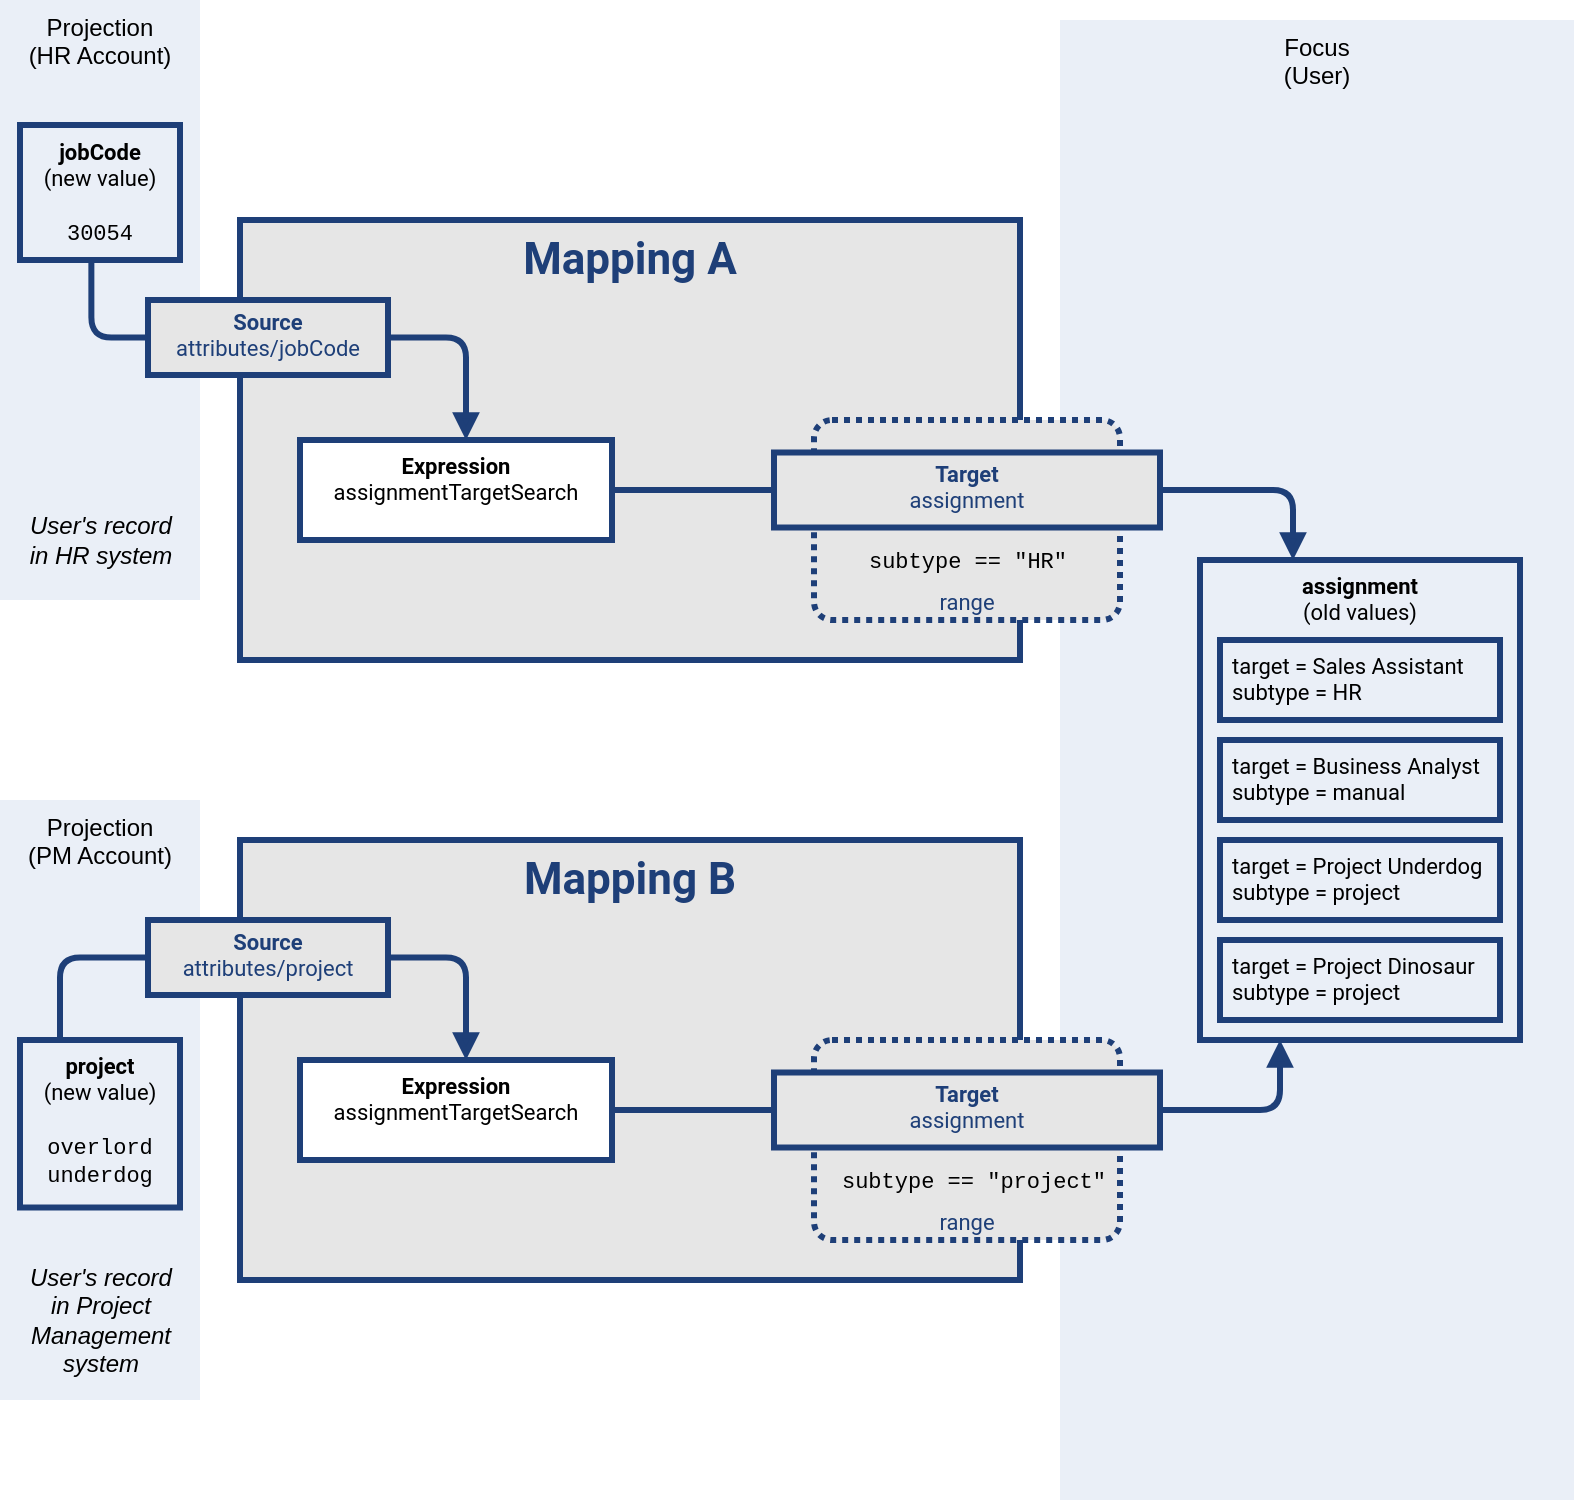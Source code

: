 <mxfile version="15.8.7" type="device" pages="3"><diagram name="Page-1" id="HfOCEs207xKVydwGYNE-"><mxGraphModel dx="1356" dy="878" grid="1" gridSize="10" guides="1" tooltips="1" connect="1" arrows="1" fold="1" page="1" pageScale="1" pageWidth="827" pageHeight="1169" math="0" shadow="0"><root><mxCell id="5euBJaOUCBgd8RF8ccWw-0"/><mxCell id="5euBJaOUCBgd8RF8ccWw-1" parent="5euBJaOUCBgd8RF8ccWw-0"/><mxCell id="5euBJaOUCBgd8RF8ccWw-2" value="Projection&lt;br&gt;(PM Account)" style="rounded=0;whiteSpace=wrap;html=1;strokeWidth=2;perimeterSpacing=0;glass=0;strokeColor=none;fillColor=#EAEFF7;verticalAlign=top;" parent="5euBJaOUCBgd8RF8ccWw-1" vertex="1"><mxGeometry x="23" y="420" width="100" height="300" as="geometry"/></mxCell><mxCell id="5euBJaOUCBgd8RF8ccWw-3" value="" style="endArrow=none;html=1;strokeWidth=3;strokeColor=#1E3F78;rounded=1;fontFamily=Roboto;fontSource=https%3A%2F%2Ffonts.googleapis.com%2Fcss%3Ffamily%3DRoboto;fontSize=11;fontColor=#000000;endSize=6;elbow=vertical;jumpSize=6;entryX=0;entryY=0.5;entryDx=0;entryDy=0;exitX=0.25;exitY=0;exitDx=0;exitDy=0;edgeStyle=orthogonalEdgeStyle;" parent="5euBJaOUCBgd8RF8ccWw-1" source="5euBJaOUCBgd8RF8ccWw-5" target="5euBJaOUCBgd8RF8ccWw-25" edge="1"><mxGeometry width="50" height="50" relative="1" as="geometry"><mxPoint x="63" y="589" as="sourcePoint"/><mxPoint x="85" y="508.75" as="targetPoint"/></mxGeometry></mxCell><mxCell id="5euBJaOUCBgd8RF8ccWw-4" value="&lt;i&gt;User's record in Project Management system&lt;/i&gt;" style="text;html=1;strokeColor=none;fillColor=none;align=center;verticalAlign=middle;whiteSpace=wrap;rounded=0;" parent="5euBJaOUCBgd8RF8ccWw-1" vertex="1"><mxGeometry x="30.5" y="650" width="85" height="60" as="geometry"/></mxCell><mxCell id="5euBJaOUCBgd8RF8ccWw-5" value="project&lt;br&gt;&lt;span style=&quot;font-weight: normal&quot;&gt;(new value)&lt;br&gt;&lt;br&gt;&lt;/span&gt;&lt;span style=&quot;font-weight: normal&quot;&gt;&lt;font face=&quot;Courier New&quot;&gt;overlord&lt;br&gt;underdog&lt;/font&gt;&lt;br&gt;&lt;/span&gt;" style="rounded=0;whiteSpace=wrap;html=1;strokeWidth=3;perimeterSpacing=0;glass=0;fontFamily=Roboto;fontSource=https%3A%2F%2Ffonts.googleapis.com%2Fcss%3Ffamily%3DRoboto;fontSize=11;fontStyle=1;spacing=2;strokeColor=#1E3F78;verticalAlign=top;fillColor=#EAEFF7;" parent="5euBJaOUCBgd8RF8ccWw-1" vertex="1"><mxGeometry x="33" y="540" width="80" height="83.75" as="geometry"/></mxCell><mxCell id="5euBJaOUCBgd8RF8ccWw-6" value="Focus&lt;br&gt;(User)" style="rounded=0;whiteSpace=wrap;html=1;strokeWidth=2;perimeterSpacing=0;glass=0;strokeColor=none;fillColor=#EAEFF7;verticalAlign=top;" parent="5euBJaOUCBgd8RF8ccWw-1" vertex="1"><mxGeometry x="553" y="30" width="257" height="740" as="geometry"/></mxCell><mxCell id="5euBJaOUCBgd8RF8ccWw-7" value="Projection&lt;br&gt;(HR Account)" style="rounded=0;whiteSpace=wrap;html=1;strokeWidth=2;perimeterSpacing=0;glass=0;strokeColor=none;fillColor=#EAEFF7;verticalAlign=top;" parent="5euBJaOUCBgd8RF8ccWw-1" vertex="1"><mxGeometry x="23" y="20" width="100" height="300" as="geometry"/></mxCell><mxCell id="5euBJaOUCBgd8RF8ccWw-8" value="&lt;font color=&quot;#1e3f78&quot; style=&quot;font-size: 22px&quot;&gt;Mapping A&lt;/font&gt;" style="rounded=0;whiteSpace=wrap;html=1;strokeWidth=3;perimeterSpacing=0;glass=0;strokeColor=#1E3F78;fontFamily=Roboto;fontSource=https%3A%2F%2Ffonts.googleapis.com%2Fcss%3Ffamily%3DRoboto;fontColor=#FFFFFF;fontSize=11;fontStyle=1;spacing=2;verticalAlign=top;fillColor=#E6E6E6;" parent="5euBJaOUCBgd8RF8ccWw-1" vertex="1"><mxGeometry x="143" y="130" width="390" height="220" as="geometry"/></mxCell><mxCell id="5euBJaOUCBgd8RF8ccWw-9" value="Expression&lt;br&gt;&lt;span style=&quot;font-weight: normal&quot;&gt;assignmentTargetSearch&lt;/span&gt;" style="rounded=0;whiteSpace=wrap;html=1;strokeWidth=3;perimeterSpacing=0;glass=0;fontFamily=Roboto;fontSource=https%3A%2F%2Ffonts.googleapis.com%2Fcss%3Ffamily%3DRoboto;fontSize=11;fontStyle=1;spacing=2;strokeColor=#1E3F78;verticalAlign=top;" parent="5euBJaOUCBgd8RF8ccWw-1" vertex="1"><mxGeometry x="173" y="240" width="156" height="50" as="geometry"/></mxCell><mxCell id="5euBJaOUCBgd8RF8ccWw-10" value="" style="edgeStyle=elbowEdgeStyle;elbow=horizontal;endArrow=block;html=1;fontFamily=Roboto;fontSource=https%3A%2F%2Ffonts.googleapis.com%2Fcss2%3Ffamily%3DRoboto%3Aital%2Cwght%401%2C300%26display%3Dswapp;fontSize=9;fontColor=#FFFFFF;strokeColor=#1E3F78;strokeWidth=3;endFill=1;exitX=1;exitY=0.5;exitDx=0;exitDy=0;" parent="5euBJaOUCBgd8RF8ccWw-1" source="5euBJaOUCBgd8RF8ccWw-11" target="5euBJaOUCBgd8RF8ccWw-9" edge="1"><mxGeometry width="50" height="50" relative="1" as="geometry"><mxPoint x="371" y="495.25" as="sourcePoint"/><mxPoint x="449.5" y="330.0" as="targetPoint"/><Array as="points"><mxPoint x="256" y="220"/></Array></mxGeometry></mxCell><mxCell id="5euBJaOUCBgd8RF8ccWw-11" value="&lt;font color=&quot;#1e3f78&quot;&gt;Source&lt;br&gt;&lt;span style=&quot;font-weight: 400&quot;&gt;attributes/jobCode&lt;/span&gt;&lt;br&gt;&lt;/font&gt;" style="rounded=0;whiteSpace=wrap;html=1;strokeWidth=3;perimeterSpacing=0;glass=0;strokeColor=#1E3F78;fontFamily=Roboto;fontSource=https%3A%2F%2Ffonts.googleapis.com%2Fcss%3Ffamily%3DRoboto;fontColor=#FFFFFF;fontSize=11;fontStyle=1;spacing=0;verticalAlign=top;fillColor=#E6E6E6;" parent="5euBJaOUCBgd8RF8ccWw-1" vertex="1"><mxGeometry x="97" y="170" width="120" height="37.5" as="geometry"/></mxCell><mxCell id="5euBJaOUCBgd8RF8ccWw-12" value="&lt;font color=&quot;#1e3f78&quot;&gt;&lt;span style=&quot;font-weight: 400&quot;&gt;range&lt;/span&gt;&lt;/font&gt;" style="rounded=1;whiteSpace=wrap;html=1;strokeWidth=3;perimeterSpacing=0;glass=0;strokeColor=#1E3F78;fontFamily=Roboto;fontSource=https%3A%2F%2Ffonts.googleapis.com%2Fcss%3Ffamily%3DRoboto;fontColor=#FFFFFF;fontSize=11;fontStyle=1;spacing=2;verticalAlign=bottom;fillColor=#E6E6E6;dashed=1;dashPattern=1 1;arcSize=9;" parent="5euBJaOUCBgd8RF8ccWw-1" vertex="1"><mxGeometry x="430" y="230" width="153" height="100" as="geometry"/></mxCell><mxCell id="5euBJaOUCBgd8RF8ccWw-13" value="&lt;font color=&quot;#1e3f78&quot;&gt;Target&lt;br&gt;&lt;span style=&quot;font-weight: 400&quot;&gt;assignment&lt;/span&gt;&lt;br&gt;&lt;/font&gt;" style="rounded=0;whiteSpace=wrap;html=1;strokeWidth=3;perimeterSpacing=0;glass=0;strokeColor=#1E3F78;fontFamily=Roboto;fontSource=https%3A%2F%2Ffonts.googleapis.com%2Fcss%3Ffamily%3DRoboto;fontColor=#FFFFFF;fontSize=11;fontStyle=1;spacing=0;verticalAlign=top;fillColor=#E6E6E6;" parent="5euBJaOUCBgd8RF8ccWw-1" vertex="1"><mxGeometry x="410" y="246.25" width="193" height="37.5" as="geometry"/></mxCell><mxCell id="5euBJaOUCBgd8RF8ccWw-14" value="" style="endArrow=none;html=1;strokeWidth=3;strokeColor=#1E3F78;rounded=0;fontFamily=Courier New;fontSize=14;fontColor=#000000;exitX=0;exitY=0.5;exitDx=0;exitDy=0;entryX=1;entryY=0.5;entryDx=0;entryDy=0;edgeStyle=elbowEdgeStyle;elbow=vertical;endSize=6;jumpSize=6;" parent="5euBJaOUCBgd8RF8ccWw-1" source="5euBJaOUCBgd8RF8ccWw-13" target="5euBJaOUCBgd8RF8ccWw-9" edge="1"><mxGeometry width="50" height="50" relative="1" as="geometry"><mxPoint x="323" y="267.5" as="sourcePoint"/><mxPoint x="513.0" y="252.5" as="targetPoint"/></mxGeometry></mxCell><mxCell id="5euBJaOUCBgd8RF8ccWw-15" value="" style="endArrow=none;html=1;strokeWidth=3;strokeColor=#1E3F78;rounded=1;fontFamily=Roboto;fontSource=https%3A%2F%2Ffonts.googleapis.com%2Fcss%3Ffamily%3DRoboto;fontSize=11;fontColor=#000000;endSize=6;elbow=vertical;jumpSize=6;entryX=0;entryY=0.5;entryDx=0;entryDy=0;exitX=0.446;exitY=0.998;exitDx=0;exitDy=0;exitPerimeter=0;edgeStyle=orthogonalEdgeStyle;" parent="5euBJaOUCBgd8RF8ccWw-1" source="5euBJaOUCBgd8RF8ccWw-21" target="5euBJaOUCBgd8RF8ccWw-11" edge="1"><mxGeometry width="50" height="50" relative="1" as="geometry"><mxPoint x="63" y="189" as="sourcePoint"/><mxPoint x="513" y="360" as="targetPoint"/></mxGeometry></mxCell><mxCell id="5euBJaOUCBgd8RF8ccWw-16" value="assignment&lt;br&gt;&lt;span style=&quot;font-weight: normal&quot;&gt;(old values)&lt;/span&gt;" style="rounded=0;whiteSpace=wrap;html=1;strokeWidth=3;perimeterSpacing=0;glass=0;fontFamily=Roboto;fontSource=https%3A%2F%2Ffonts.googleapis.com%2Fcss%3Ffamily%3DRoboto;fontSize=11;fontStyle=1;spacing=2;strokeColor=#1E3F78;verticalAlign=top;fillColor=#EAEFF7;" parent="5euBJaOUCBgd8RF8ccWw-1" vertex="1"><mxGeometry x="623" y="300" width="160" height="240" as="geometry"/></mxCell><mxCell id="5euBJaOUCBgd8RF8ccWw-17" value="&lt;i&gt;User's record in HR system&lt;/i&gt;" style="text;html=1;strokeColor=none;fillColor=none;align=center;verticalAlign=middle;whiteSpace=wrap;rounded=0;" parent="5euBJaOUCBgd8RF8ccWw-1" vertex="1"><mxGeometry x="30.5" y="270" width="85" height="40" as="geometry"/></mxCell><mxCell id="5euBJaOUCBgd8RF8ccWw-18" value="&lt;div&gt;&lt;span style=&quot;font-weight: 400&quot;&gt;target = Sales Assistant&lt;/span&gt;&lt;/div&gt;&lt;span style=&quot;font-weight: 400&quot;&gt;&lt;div&gt;&lt;span&gt;subtype = HR&lt;/span&gt;&lt;/div&gt;&lt;/span&gt;" style="rounded=0;whiteSpace=wrap;html=1;strokeWidth=3;perimeterSpacing=0;glass=0;fontFamily=Roboto;fontSource=https%3A%2F%2Ffonts.googleapis.com%2Fcss%3Ffamily%3DRoboto;fontSize=11;fontStyle=1;spacing=2;strokeColor=#1E3F78;verticalAlign=top;fillColor=#EAEFF7;align=left;spacingLeft=4;" parent="5euBJaOUCBgd8RF8ccWw-1" vertex="1"><mxGeometry x="633" y="340" width="140" height="40" as="geometry"/></mxCell><mxCell id="5euBJaOUCBgd8RF8ccWw-19" value="&lt;div&gt;&lt;span style=&quot;font-weight: 400&quot;&gt;target = Business Analyst&lt;/span&gt;&lt;/div&gt;&lt;span style=&quot;font-weight: 400&quot;&gt;&lt;div&gt;&lt;span&gt;subtype = manual&lt;/span&gt;&lt;/div&gt;&lt;/span&gt;" style="rounded=0;whiteSpace=wrap;html=1;strokeWidth=3;perimeterSpacing=0;glass=0;fontFamily=Roboto;fontSource=https%3A%2F%2Ffonts.googleapis.com%2Fcss%3Ffamily%3DRoboto;fontSize=11;fontStyle=1;spacing=2;strokeColor=#1E3F78;verticalAlign=top;fillColor=#EAEFF7;align=left;spacingLeft=4;" parent="5euBJaOUCBgd8RF8ccWw-1" vertex="1"><mxGeometry x="633" y="390" width="140" height="40" as="geometry"/></mxCell><mxCell id="5euBJaOUCBgd8RF8ccWw-20" value="&lt;span style=&quot;font-size: 11px&quot;&gt;subtype == &quot;HR&quot;&lt;/span&gt;" style="rounded=0;whiteSpace=wrap;html=1;dashed=1;dashPattern=1 1;fontFamily=Courier New;fontSize=14;fillColor=none;strokeColor=none;" parent="5euBJaOUCBgd8RF8ccWw-1" vertex="1"><mxGeometry x="454.5" y="290" width="104" height="20" as="geometry"/></mxCell><mxCell id="5euBJaOUCBgd8RF8ccWw-21" value="jobCode&lt;br&gt;&lt;span style=&quot;font-weight: normal&quot;&gt;(new value)&lt;br&gt;&lt;br&gt;&lt;/span&gt;&lt;span style=&quot;font-weight: normal&quot;&gt;&lt;font face=&quot;Courier New&quot;&gt;30054&lt;/font&gt;&lt;br&gt;&lt;/span&gt;" style="rounded=0;whiteSpace=wrap;html=1;strokeWidth=3;perimeterSpacing=0;glass=0;fontFamily=Roboto;fontSource=https%3A%2F%2Ffonts.googleapis.com%2Fcss%3Ffamily%3DRoboto;fontSize=11;fontStyle=1;spacing=2;strokeColor=#1E3F78;verticalAlign=top;fillColor=#EAEFF7;" parent="5euBJaOUCBgd8RF8ccWw-1" vertex="1"><mxGeometry x="33" y="82.5" width="80" height="67.5" as="geometry"/></mxCell><mxCell id="5euBJaOUCBgd8RF8ccWw-22" value="&lt;font color=&quot;#1e3f78&quot; style=&quot;font-size: 22px&quot;&gt;Mapping B&lt;/font&gt;" style="rounded=0;whiteSpace=wrap;html=1;strokeWidth=3;perimeterSpacing=0;glass=0;strokeColor=#1E3F78;fontFamily=Roboto;fontSource=https%3A%2F%2Ffonts.googleapis.com%2Fcss%3Ffamily%3DRoboto;fontColor=#FFFFFF;fontSize=11;fontStyle=1;spacing=2;verticalAlign=top;fillColor=#E6E6E6;" parent="5euBJaOUCBgd8RF8ccWw-1" vertex="1"><mxGeometry x="143" y="440" width="390" height="220" as="geometry"/></mxCell><mxCell id="5euBJaOUCBgd8RF8ccWw-23" value="Expression&lt;br&gt;&lt;span style=&quot;font-weight: normal&quot;&gt;assignmentTargetSearch&lt;/span&gt;" style="rounded=0;whiteSpace=wrap;html=1;strokeWidth=3;perimeterSpacing=0;glass=0;fontFamily=Roboto;fontSource=https%3A%2F%2Ffonts.googleapis.com%2Fcss%3Ffamily%3DRoboto;fontSize=11;fontStyle=1;spacing=2;strokeColor=#1E3F78;verticalAlign=top;" parent="5euBJaOUCBgd8RF8ccWw-1" vertex="1"><mxGeometry x="173" y="550" width="156" height="50" as="geometry"/></mxCell><mxCell id="5euBJaOUCBgd8RF8ccWw-24" value="" style="edgeStyle=elbowEdgeStyle;elbow=horizontal;endArrow=block;html=1;fontFamily=Roboto;fontSource=https%3A%2F%2Ffonts.googleapis.com%2Fcss2%3Ffamily%3DRoboto%3Aital%2Cwght%401%2C300%26display%3Dswapp;fontSize=9;fontColor=#FFFFFF;strokeColor=#1E3F78;strokeWidth=3;endFill=1;exitX=1;exitY=0.5;exitDx=0;exitDy=0;" parent="5euBJaOUCBgd8RF8ccWw-1" source="5euBJaOUCBgd8RF8ccWw-25" target="5euBJaOUCBgd8RF8ccWw-23" edge="1"><mxGeometry width="50" height="50" relative="1" as="geometry"><mxPoint x="371" y="805.25" as="sourcePoint"/><mxPoint x="449.5" y="640.0" as="targetPoint"/><Array as="points"><mxPoint x="256" y="530"/></Array></mxGeometry></mxCell><mxCell id="5euBJaOUCBgd8RF8ccWw-25" value="&lt;font color=&quot;#1e3f78&quot;&gt;Source&lt;br&gt;&lt;span style=&quot;font-weight: 400&quot;&gt;attributes/project&lt;/span&gt;&lt;br&gt;&lt;/font&gt;" style="rounded=0;whiteSpace=wrap;html=1;strokeWidth=3;perimeterSpacing=0;glass=0;strokeColor=#1E3F78;fontFamily=Roboto;fontSource=https%3A%2F%2Ffonts.googleapis.com%2Fcss%3Ffamily%3DRoboto;fontColor=#FFFFFF;fontSize=11;fontStyle=1;spacing=0;verticalAlign=top;fillColor=#E6E6E6;" parent="5euBJaOUCBgd8RF8ccWw-1" vertex="1"><mxGeometry x="97" y="480" width="120" height="37.5" as="geometry"/></mxCell><mxCell id="5euBJaOUCBgd8RF8ccWw-26" value="&lt;font color=&quot;#1e3f78&quot;&gt;&lt;span style=&quot;font-weight: 400&quot;&gt;range&lt;/span&gt;&lt;/font&gt;" style="rounded=1;whiteSpace=wrap;html=1;strokeWidth=3;perimeterSpacing=0;glass=0;strokeColor=#1E3F78;fontFamily=Roboto;fontSource=https%3A%2F%2Ffonts.googleapis.com%2Fcss%3Ffamily%3DRoboto;fontColor=#FFFFFF;fontSize=11;fontStyle=1;spacing=2;verticalAlign=bottom;fillColor=#E6E6E6;dashed=1;dashPattern=1 1;arcSize=9;" parent="5euBJaOUCBgd8RF8ccWw-1" vertex="1"><mxGeometry x="430" y="540" width="153" height="100" as="geometry"/></mxCell><mxCell id="5euBJaOUCBgd8RF8ccWw-27" value="&lt;font color=&quot;#1e3f78&quot;&gt;Target&lt;br&gt;&lt;span style=&quot;font-weight: 400&quot;&gt;assignment&lt;/span&gt;&lt;br&gt;&lt;/font&gt;" style="rounded=0;whiteSpace=wrap;html=1;strokeWidth=3;perimeterSpacing=0;glass=0;strokeColor=#1E3F78;fontFamily=Roboto;fontSource=https%3A%2F%2Ffonts.googleapis.com%2Fcss%3Ffamily%3DRoboto;fontColor=#FFFFFF;fontSize=11;fontStyle=1;spacing=0;verticalAlign=top;fillColor=#E6E6E6;" parent="5euBJaOUCBgd8RF8ccWw-1" vertex="1"><mxGeometry x="410" y="556.25" width="193" height="37.5" as="geometry"/></mxCell><mxCell id="5euBJaOUCBgd8RF8ccWw-28" value="" style="endArrow=none;html=1;strokeWidth=3;strokeColor=#1E3F78;rounded=0;fontFamily=Courier New;fontSize=14;fontColor=#000000;exitX=0;exitY=0.5;exitDx=0;exitDy=0;entryX=1;entryY=0.5;entryDx=0;entryDy=0;edgeStyle=elbowEdgeStyle;elbow=vertical;endSize=6;jumpSize=6;" parent="5euBJaOUCBgd8RF8ccWw-1" source="5euBJaOUCBgd8RF8ccWw-27" target="5euBJaOUCBgd8RF8ccWw-23" edge="1"><mxGeometry width="50" height="50" relative="1" as="geometry"><mxPoint x="323" y="577.5" as="sourcePoint"/><mxPoint x="513.0" y="562.5" as="targetPoint"/></mxGeometry></mxCell><mxCell id="5euBJaOUCBgd8RF8ccWw-29" value="&lt;span style=&quot;font-size: 11px&quot;&gt;subtype == &quot;project&quot;&lt;/span&gt;" style="rounded=0;whiteSpace=wrap;html=1;dashed=1;dashPattern=1 1;fontFamily=Courier New;fontSize=14;fillColor=none;strokeColor=none;" parent="5euBJaOUCBgd8RF8ccWw-1" vertex="1"><mxGeometry x="440" y="600" width="140" height="20" as="geometry"/></mxCell><mxCell id="5euBJaOUCBgd8RF8ccWw-30" value="" style="edgeStyle=elbowEdgeStyle;elbow=vertical;endArrow=block;html=1;fontFamily=Roboto;fontSource=https%3A%2F%2Ffonts.googleapis.com%2Fcss2%3Ffamily%3DRoboto%3Aital%2Cwght%401%2C300%26display%3Dswapp;fontSize=9;fontColor=#FFFFFF;strokeColor=#1E3F78;strokeWidth=3;endFill=1;rounded=1;endSize=6;jumpSize=6;exitX=1;exitY=0.5;exitDx=0;exitDy=0;entryX=0.25;entryY=1;entryDx=0;entryDy=0;" parent="5euBJaOUCBgd8RF8ccWw-1" source="5euBJaOUCBgd8RF8ccWw-27" target="5euBJaOUCBgd8RF8ccWw-16" edge="1"><mxGeometry width="50" height="50" relative="1" as="geometry"><mxPoint x="613" y="215" as="sourcePoint"/><mxPoint x="663" y="510" as="targetPoint"/><Array as="points"><mxPoint x="660" y="575"/></Array></mxGeometry></mxCell><mxCell id="5euBJaOUCBgd8RF8ccWw-31" value="&lt;div&gt;&lt;span style=&quot;font-weight: 400&quot;&gt;target = Project Underdog&lt;/span&gt;&lt;/div&gt;&lt;span style=&quot;font-weight: 400&quot;&gt;&lt;div&gt;&lt;span&gt;subtype = project&lt;/span&gt;&lt;/div&gt;&lt;/span&gt;" style="rounded=0;whiteSpace=wrap;html=1;strokeWidth=3;perimeterSpacing=0;glass=0;fontFamily=Roboto;fontSource=https%3A%2F%2Ffonts.googleapis.com%2Fcss%3Ffamily%3DRoboto;fontSize=11;fontStyle=1;spacing=2;strokeColor=#1E3F78;verticalAlign=top;fillColor=#EAEFF7;align=left;spacingLeft=4;" parent="5euBJaOUCBgd8RF8ccWw-1" vertex="1"><mxGeometry x="633" y="440" width="140" height="40" as="geometry"/></mxCell><mxCell id="5euBJaOUCBgd8RF8ccWw-32" value="&lt;div&gt;&lt;span style=&quot;font-weight: 400&quot;&gt;target = Project Dinosaur&lt;/span&gt;&lt;/div&gt;&lt;span style=&quot;font-weight: 400&quot;&gt;&lt;div&gt;&lt;span&gt;subtype = project&lt;/span&gt;&lt;/div&gt;&lt;/span&gt;" style="rounded=0;whiteSpace=wrap;html=1;strokeWidth=3;perimeterSpacing=0;glass=0;fontFamily=Roboto;fontSource=https%3A%2F%2Ffonts.googleapis.com%2Fcss%3Ffamily%3DRoboto;fontSize=11;fontStyle=1;spacing=2;strokeColor=#1E3F78;verticalAlign=top;fillColor=#EAEFF7;align=left;spacingLeft=4;" parent="5euBJaOUCBgd8RF8ccWw-1" vertex="1"><mxGeometry x="633" y="490" width="140" height="40" as="geometry"/></mxCell><mxCell id="5euBJaOUCBgd8RF8ccWw-33" value="" style="edgeStyle=elbowEdgeStyle;elbow=vertical;endArrow=block;html=1;fontFamily=Roboto;fontSource=https%3A%2F%2Ffonts.googleapis.com%2Fcss2%3Ffamily%3DRoboto%3Aital%2Cwght%401%2C300%26display%3Dswapp;fontSize=9;fontColor=#FFFFFF;strokeColor=#1E3F78;strokeWidth=3;endFill=1;rounded=1;endSize=6;jumpSize=6;exitX=1;exitY=0.5;exitDx=0;exitDy=0;entryX=0.25;entryY=0;entryDx=0;entryDy=0;" parent="5euBJaOUCBgd8RF8ccWw-1" source="5euBJaOUCBgd8RF8ccWw-13" edge="1"><mxGeometry width="50" height="50" relative="1" as="geometry"><mxPoint x="609.5" y="265" as="sourcePoint"/><mxPoint x="669.5" y="300" as="targetPoint"/><Array as="points"><mxPoint x="679.5" y="265"/></Array></mxGeometry></mxCell></root></mxGraphModel></diagram><diagram id="AsSSonLJ4-S33vi44JtP" name="Page-2"><mxGraphModel dx="1356" dy="878" grid="1" gridSize="10" guides="1" tooltips="1" connect="1" arrows="1" fold="1" page="1" pageScale="1" pageWidth="827" pageHeight="1169" math="0" shadow="0"><root><mxCell id="eTLGzvpiNPRvSfPfDp1S-0"/><mxCell id="eTLGzvpiNPRvSfPfDp1S-1" parent="eTLGzvpiNPRvSfPfDp1S-0"/><mxCell id="C3m8-MuWolwYEita-Ie0-0" value="Projection&lt;br&gt;(PM Account)" style="rounded=0;whiteSpace=wrap;html=1;strokeWidth=2;perimeterSpacing=0;glass=0;strokeColor=none;fillColor=#EAEFF7;verticalAlign=top;" parent="eTLGzvpiNPRvSfPfDp1S-1" vertex="1"><mxGeometry x="23" y="420" width="100" height="300" as="geometry"/></mxCell><mxCell id="C3m8-MuWolwYEita-Ie0-1" value="" style="endArrow=none;html=1;strokeWidth=3;strokeColor=#1E3F78;rounded=1;fontFamily=Roboto;fontSource=https%3A%2F%2Ffonts.googleapis.com%2Fcss%3Ffamily%3DRoboto;fontSize=11;fontColor=#000000;endSize=6;elbow=vertical;jumpSize=6;entryX=0;entryY=0.5;entryDx=0;entryDy=0;exitX=0.25;exitY=0;exitDx=0;exitDy=0;edgeStyle=orthogonalEdgeStyle;" parent="eTLGzvpiNPRvSfPfDp1S-1" source="C3m8-MuWolwYEita-Ie0-3" target="C3m8-MuWolwYEita-Ie0-24" edge="1"><mxGeometry width="50" height="50" relative="1" as="geometry"><mxPoint x="63" y="589" as="sourcePoint"/><mxPoint x="85" y="508.75" as="targetPoint"/></mxGeometry></mxCell><mxCell id="C3m8-MuWolwYEita-Ie0-2" value="&lt;i&gt;User's record in Project Management system&lt;/i&gt;" style="text;html=1;strokeColor=none;fillColor=none;align=center;verticalAlign=middle;whiteSpace=wrap;rounded=0;" parent="eTLGzvpiNPRvSfPfDp1S-1" vertex="1"><mxGeometry x="30.5" y="650" width="85" height="60" as="geometry"/></mxCell><mxCell id="C3m8-MuWolwYEita-Ie0-3" value="project&lt;br&gt;&lt;span style=&quot;font-weight: normal&quot;&gt;(new value)&lt;br&gt;&lt;br&gt;&lt;/span&gt;&lt;span style=&quot;font-weight: normal&quot;&gt;&lt;font face=&quot;Courier New&quot;&gt;overlord&lt;br&gt;underdog&lt;/font&gt;&lt;br&gt;&lt;/span&gt;" style="rounded=0;whiteSpace=wrap;html=1;strokeWidth=3;perimeterSpacing=0;glass=0;fontFamily=Roboto;fontSource=https%3A%2F%2Ffonts.googleapis.com%2Fcss%3Ffamily%3DRoboto;fontSize=11;fontStyle=1;spacing=2;strokeColor=#1E3F78;verticalAlign=top;fillColor=#EAEFF7;" parent="eTLGzvpiNPRvSfPfDp1S-1" vertex="1"><mxGeometry x="33" y="540" width="80" height="83.75" as="geometry"/></mxCell><mxCell id="C3m8-MuWolwYEita-Ie0-4" value="Focus&lt;br&gt;(User)" style="rounded=0;whiteSpace=wrap;html=1;strokeWidth=2;perimeterSpacing=0;glass=0;strokeColor=none;fillColor=#EAEFF7;verticalAlign=top;" parent="eTLGzvpiNPRvSfPfDp1S-1" vertex="1"><mxGeometry x="553" y="30" width="257" height="740" as="geometry"/></mxCell><mxCell id="C3m8-MuWolwYEita-Ie0-5" value="Projection&lt;br&gt;(HR Account)" style="rounded=0;whiteSpace=wrap;html=1;strokeWidth=2;perimeterSpacing=0;glass=0;strokeColor=none;fillColor=#EAEFF7;verticalAlign=top;" parent="eTLGzvpiNPRvSfPfDp1S-1" vertex="1"><mxGeometry x="23" y="20" width="100" height="300" as="geometry"/></mxCell><mxCell id="C3m8-MuWolwYEita-Ie0-6" value="&lt;font color=&quot;#1e3f78&quot; style=&quot;font-size: 22px&quot;&gt;Mapping A&lt;/font&gt;" style="rounded=0;whiteSpace=wrap;html=1;strokeWidth=3;perimeterSpacing=0;glass=0;strokeColor=#1E3F78;fontFamily=Roboto;fontSource=https%3A%2F%2Ffonts.googleapis.com%2Fcss%3Ffamily%3DRoboto;fontColor=#FFFFFF;fontSize=11;fontStyle=1;spacing=2;verticalAlign=top;fillColor=#E6E6E6;" parent="eTLGzvpiNPRvSfPfDp1S-1" vertex="1"><mxGeometry x="143" y="130" width="390" height="220" as="geometry"/></mxCell><mxCell id="C3m8-MuWolwYEita-Ie0-7" value="Expression&lt;br&gt;&lt;span style=&quot;font-weight: normal&quot;&gt;assignmentTargetSearch&lt;/span&gt;" style="rounded=0;whiteSpace=wrap;html=1;strokeWidth=3;perimeterSpacing=0;glass=0;fontFamily=Roboto;fontSource=https%3A%2F%2Ffonts.googleapis.com%2Fcss%3Ffamily%3DRoboto;fontSize=11;fontStyle=1;spacing=2;strokeColor=#1E3F78;verticalAlign=top;" parent="eTLGzvpiNPRvSfPfDp1S-1" vertex="1"><mxGeometry x="173" y="240" width="156" height="50" as="geometry"/></mxCell><mxCell id="C3m8-MuWolwYEita-Ie0-8" value="" style="edgeStyle=elbowEdgeStyle;elbow=horizontal;endArrow=block;html=1;fontFamily=Roboto;fontSource=https%3A%2F%2Ffonts.googleapis.com%2Fcss2%3Ffamily%3DRoboto%3Aital%2Cwght%401%2C300%26display%3Dswapp;fontSize=9;fontColor=#FFFFFF;strokeColor=#1E3F78;strokeWidth=3;endFill=1;exitX=1;exitY=0.5;exitDx=0;exitDy=0;" parent="eTLGzvpiNPRvSfPfDp1S-1" source="C3m8-MuWolwYEita-Ie0-9" target="C3m8-MuWolwYEita-Ie0-7" edge="1"><mxGeometry width="50" height="50" relative="1" as="geometry"><mxPoint x="371" y="495.25" as="sourcePoint"/><mxPoint x="449.5" y="330.0" as="targetPoint"/><Array as="points"><mxPoint x="256" y="220"/></Array></mxGeometry></mxCell><mxCell id="C3m8-MuWolwYEita-Ie0-9" value="&lt;font color=&quot;#1e3f78&quot;&gt;Source&lt;br&gt;&lt;span style=&quot;font-weight: 400&quot;&gt;attributes/jobCode&lt;/span&gt;&lt;br&gt;&lt;/font&gt;" style="rounded=0;whiteSpace=wrap;html=1;strokeWidth=3;perimeterSpacing=0;glass=0;strokeColor=#1E3F78;fontFamily=Roboto;fontSource=https%3A%2F%2Ffonts.googleapis.com%2Fcss%3Ffamily%3DRoboto;fontColor=#FFFFFF;fontSize=11;fontStyle=1;spacing=0;verticalAlign=top;fillColor=#E6E6E6;" parent="eTLGzvpiNPRvSfPfDp1S-1" vertex="1"><mxGeometry x="97" y="170" width="120" height="37.5" as="geometry"/></mxCell><mxCell id="C3m8-MuWolwYEita-Ie0-10" value="&lt;font color=&quot;#1e3f78&quot;&gt;&lt;span style=&quot;font-weight: 400&quot;&gt;range&lt;/span&gt;&lt;/font&gt;" style="rounded=1;whiteSpace=wrap;html=1;strokeWidth=3;perimeterSpacing=0;glass=0;strokeColor=#1E3F78;fontFamily=Roboto;fontSource=https%3A%2F%2Ffonts.googleapis.com%2Fcss%3Ffamily%3DRoboto;fontColor=#FFFFFF;fontSize=11;fontStyle=1;spacing=2;verticalAlign=bottom;fillColor=#E6E6E6;dashed=1;dashPattern=1 1;arcSize=9;" parent="eTLGzvpiNPRvSfPfDp1S-1" vertex="1"><mxGeometry x="430" y="230" width="153" height="100" as="geometry"/></mxCell><mxCell id="C3m8-MuWolwYEita-Ie0-11" value="&lt;font color=&quot;#1e3f78&quot;&gt;Target&lt;br&gt;&lt;span style=&quot;font-weight: 400&quot;&gt;assignment&lt;/span&gt;&lt;br&gt;&lt;/font&gt;" style="rounded=0;whiteSpace=wrap;html=1;strokeWidth=3;perimeterSpacing=0;glass=0;strokeColor=#1E3F78;fontFamily=Roboto;fontSource=https%3A%2F%2Ffonts.googleapis.com%2Fcss%3Ffamily%3DRoboto;fontColor=#FFFFFF;fontSize=11;fontStyle=1;spacing=0;verticalAlign=top;fillColor=#E6E6E6;" parent="eTLGzvpiNPRvSfPfDp1S-1" vertex="1"><mxGeometry x="410" y="246.25" width="193" height="37.5" as="geometry"/></mxCell><mxCell id="C3m8-MuWolwYEita-Ie0-12" value="" style="endArrow=none;html=1;strokeWidth=3;strokeColor=#1E3F78;rounded=0;fontFamily=Courier New;fontSize=14;fontColor=#000000;exitX=0;exitY=0.5;exitDx=0;exitDy=0;entryX=1;entryY=0.5;entryDx=0;entryDy=0;edgeStyle=elbowEdgeStyle;elbow=vertical;endSize=6;jumpSize=6;" parent="eTLGzvpiNPRvSfPfDp1S-1" source="C3m8-MuWolwYEita-Ie0-11" target="C3m8-MuWolwYEita-Ie0-7" edge="1"><mxGeometry width="50" height="50" relative="1" as="geometry"><mxPoint x="323" y="267.5" as="sourcePoint"/><mxPoint x="513.0" y="252.5" as="targetPoint"/></mxGeometry></mxCell><mxCell id="C3m8-MuWolwYEita-Ie0-13" value="" style="endArrow=none;html=1;strokeWidth=3;strokeColor=#1E3F78;rounded=1;fontFamily=Roboto;fontSource=https%3A%2F%2Ffonts.googleapis.com%2Fcss%3Ffamily%3DRoboto;fontSize=11;fontColor=#000000;endSize=6;elbow=vertical;jumpSize=6;entryX=0;entryY=0.5;entryDx=0;entryDy=0;exitX=0.446;exitY=0.998;exitDx=0;exitDy=0;exitPerimeter=0;edgeStyle=orthogonalEdgeStyle;" parent="eTLGzvpiNPRvSfPfDp1S-1" source="C3m8-MuWolwYEita-Ie0-20" target="C3m8-MuWolwYEita-Ie0-9" edge="1"><mxGeometry width="50" height="50" relative="1" as="geometry"><mxPoint x="63" y="189" as="sourcePoint"/><mxPoint x="513" y="360" as="targetPoint"/></mxGeometry></mxCell><mxCell id="C3m8-MuWolwYEita-Ie0-15" value="assignment&lt;br&gt;&lt;span style=&quot;font-weight: normal&quot;&gt;(old values)&lt;/span&gt;" style="rounded=0;whiteSpace=wrap;html=1;strokeWidth=3;perimeterSpacing=0;glass=0;fontFamily=Roboto;fontSource=https%3A%2F%2Ffonts.googleapis.com%2Fcss%3Ffamily%3DRoboto;fontSize=11;fontStyle=1;spacing=2;strokeColor=#1E3F78;verticalAlign=top;fillColor=#EAEFF7;" parent="eTLGzvpiNPRvSfPfDp1S-1" vertex="1"><mxGeometry x="623" y="300" width="160" height="240" as="geometry"/></mxCell><mxCell id="C3m8-MuWolwYEita-Ie0-16" value="&lt;i&gt;User's record in HR system&lt;/i&gt;" style="text;html=1;strokeColor=none;fillColor=none;align=center;verticalAlign=middle;whiteSpace=wrap;rounded=0;" parent="eTLGzvpiNPRvSfPfDp1S-1" vertex="1"><mxGeometry x="30.5" y="270" width="85" height="40" as="geometry"/></mxCell><mxCell id="C3m8-MuWolwYEita-Ie0-17" value="&lt;div&gt;&lt;span style=&quot;font-weight: 400&quot;&gt;target = Sales Assistant&lt;/span&gt;&lt;/div&gt;&lt;span style=&quot;font-weight: 400&quot;&gt;&lt;div&gt;&lt;span&gt;subtype = HR&lt;/span&gt;&lt;/div&gt;&lt;/span&gt;" style="rounded=0;whiteSpace=wrap;html=1;strokeWidth=3;perimeterSpacing=0;glass=0;fontFamily=Roboto;fontSource=https%3A%2F%2Ffonts.googleapis.com%2Fcss%3Ffamily%3DRoboto;fontSize=11;fontStyle=1;spacing=2;strokeColor=#1E3F78;verticalAlign=top;fillColor=#EAEFF7;align=left;spacingLeft=4;" parent="eTLGzvpiNPRvSfPfDp1S-1" vertex="1"><mxGeometry x="633" y="340" width="140" height="40" as="geometry"/></mxCell><mxCell id="C3m8-MuWolwYEita-Ie0-18" value="&lt;div&gt;&lt;span style=&quot;font-weight: 400&quot;&gt;target = Business Analyst&lt;/span&gt;&lt;/div&gt;&lt;span style=&quot;font-weight: 400&quot;&gt;&lt;div&gt;&lt;span&gt;subtype = manual&lt;/span&gt;&lt;/div&gt;&lt;/span&gt;" style="rounded=0;whiteSpace=wrap;html=1;strokeWidth=3;perimeterSpacing=0;glass=0;fontFamily=Roboto;fontSource=https%3A%2F%2Ffonts.googleapis.com%2Fcss%3Ffamily%3DRoboto;fontSize=11;fontStyle=1;spacing=2;strokeColor=#1E3F78;verticalAlign=top;fillColor=#EAEFF7;align=left;spacingLeft=4;" parent="eTLGzvpiNPRvSfPfDp1S-1" vertex="1"><mxGeometry x="633" y="390" width="140" height="40" as="geometry"/></mxCell><mxCell id="C3m8-MuWolwYEita-Ie0-19" value="&lt;span style=&quot;font-size: 11px&quot;&gt;subtype == &quot;HR&quot;&lt;/span&gt;" style="rounded=0;whiteSpace=wrap;html=1;dashed=1;dashPattern=1 1;fontFamily=Courier New;fontSize=14;fillColor=none;strokeColor=none;" parent="eTLGzvpiNPRvSfPfDp1S-1" vertex="1"><mxGeometry x="454.5" y="290" width="104" height="20" as="geometry"/></mxCell><mxCell id="C3m8-MuWolwYEita-Ie0-20" value="jobCode&lt;br&gt;&lt;span style=&quot;font-weight: normal&quot;&gt;(new value)&lt;br&gt;&lt;br&gt;&lt;/span&gt;&lt;span style=&quot;font-weight: normal&quot;&gt;&lt;font face=&quot;Courier New&quot;&gt;30054&lt;/font&gt;&lt;br&gt;&lt;/span&gt;" style="rounded=0;whiteSpace=wrap;html=1;strokeWidth=3;perimeterSpacing=0;glass=0;fontFamily=Roboto;fontSource=https%3A%2F%2Ffonts.googleapis.com%2Fcss%3Ffamily%3DRoboto;fontSize=11;fontStyle=1;spacing=2;strokeColor=#1E3F78;verticalAlign=top;fillColor=#EAEFF7;" parent="eTLGzvpiNPRvSfPfDp1S-1" vertex="1"><mxGeometry x="33" y="82.5" width="80" height="67.5" as="geometry"/></mxCell><mxCell id="C3m8-MuWolwYEita-Ie0-21" value="&lt;font color=&quot;#1e3f78&quot; style=&quot;font-size: 22px&quot;&gt;Mapping B&lt;/font&gt;" style="rounded=0;whiteSpace=wrap;html=1;strokeWidth=3;perimeterSpacing=0;glass=0;strokeColor=#1E3F78;fontFamily=Roboto;fontSource=https%3A%2F%2Ffonts.googleapis.com%2Fcss%3Ffamily%3DRoboto;fontColor=#FFFFFF;fontSize=11;fontStyle=1;spacing=2;verticalAlign=top;fillColor=#E6E6E6;" parent="eTLGzvpiNPRvSfPfDp1S-1" vertex="1"><mxGeometry x="143" y="440" width="390" height="220" as="geometry"/></mxCell><mxCell id="C3m8-MuWolwYEita-Ie0-22" value="Expression&lt;br&gt;&lt;span style=&quot;font-weight: normal&quot;&gt;assignmentTargetSearch&lt;/span&gt;" style="rounded=0;whiteSpace=wrap;html=1;strokeWidth=3;perimeterSpacing=0;glass=0;fontFamily=Roboto;fontSource=https%3A%2F%2Ffonts.googleapis.com%2Fcss%3Ffamily%3DRoboto;fontSize=11;fontStyle=1;spacing=2;strokeColor=#1E3F78;verticalAlign=top;" parent="eTLGzvpiNPRvSfPfDp1S-1" vertex="1"><mxGeometry x="173" y="550" width="156" height="50" as="geometry"/></mxCell><mxCell id="C3m8-MuWolwYEita-Ie0-23" value="" style="edgeStyle=elbowEdgeStyle;elbow=horizontal;endArrow=block;html=1;fontFamily=Roboto;fontSource=https%3A%2F%2Ffonts.googleapis.com%2Fcss2%3Ffamily%3DRoboto%3Aital%2Cwght%401%2C300%26display%3Dswapp;fontSize=9;fontColor=#FFFFFF;strokeColor=#1E3F78;strokeWidth=3;endFill=1;exitX=1;exitY=0.5;exitDx=0;exitDy=0;" parent="eTLGzvpiNPRvSfPfDp1S-1" source="C3m8-MuWolwYEita-Ie0-24" target="C3m8-MuWolwYEita-Ie0-22" edge="1"><mxGeometry width="50" height="50" relative="1" as="geometry"><mxPoint x="371" y="805.25" as="sourcePoint"/><mxPoint x="449.5" y="640.0" as="targetPoint"/><Array as="points"><mxPoint x="256" y="530"/></Array></mxGeometry></mxCell><mxCell id="C3m8-MuWolwYEita-Ie0-24" value="&lt;font color=&quot;#1e3f78&quot;&gt;Source&lt;br&gt;&lt;span style=&quot;font-weight: 400&quot;&gt;attributes/project&lt;/span&gt;&lt;br&gt;&lt;/font&gt;" style="rounded=0;whiteSpace=wrap;html=1;strokeWidth=3;perimeterSpacing=0;glass=0;strokeColor=#1E3F78;fontFamily=Roboto;fontSource=https%3A%2F%2Ffonts.googleapis.com%2Fcss%3Ffamily%3DRoboto;fontColor=#FFFFFF;fontSize=11;fontStyle=1;spacing=0;verticalAlign=top;fillColor=#E6E6E6;" parent="eTLGzvpiNPRvSfPfDp1S-1" vertex="1"><mxGeometry x="97" y="480" width="120" height="37.5" as="geometry"/></mxCell><mxCell id="C3m8-MuWolwYEita-Ie0-25" value="&lt;font color=&quot;#1e3f78&quot;&gt;&lt;span style=&quot;font-weight: 400&quot;&gt;range&lt;/span&gt;&lt;/font&gt;" style="rounded=1;whiteSpace=wrap;html=1;strokeWidth=3;perimeterSpacing=0;glass=0;strokeColor=#1E3F78;fontFamily=Roboto;fontSource=https%3A%2F%2Ffonts.googleapis.com%2Fcss%3Ffamily%3DRoboto;fontColor=#FFFFFF;fontSize=11;fontStyle=1;spacing=2;verticalAlign=bottom;fillColor=#E6E6E6;dashed=1;dashPattern=1 1;arcSize=9;" parent="eTLGzvpiNPRvSfPfDp1S-1" vertex="1"><mxGeometry x="430" y="540" width="153" height="100" as="geometry"/></mxCell><mxCell id="C3m8-MuWolwYEita-Ie0-26" value="&lt;font color=&quot;#1e3f78&quot;&gt;Target&lt;br&gt;&lt;span style=&quot;font-weight: 400&quot;&gt;assignment&lt;/span&gt;&lt;br&gt;&lt;/font&gt;" style="rounded=0;whiteSpace=wrap;html=1;strokeWidth=3;perimeterSpacing=0;glass=0;strokeColor=#1E3F78;fontFamily=Roboto;fontSource=https%3A%2F%2Ffonts.googleapis.com%2Fcss%3Ffamily%3DRoboto;fontColor=#FFFFFF;fontSize=11;fontStyle=1;spacing=0;verticalAlign=top;fillColor=#E6E6E6;" parent="eTLGzvpiNPRvSfPfDp1S-1" vertex="1"><mxGeometry x="410" y="556.25" width="193" height="37.5" as="geometry"/></mxCell><mxCell id="C3m8-MuWolwYEita-Ie0-27" value="" style="endArrow=none;html=1;strokeWidth=3;strokeColor=#1E3F78;rounded=0;fontFamily=Courier New;fontSize=14;fontColor=#000000;exitX=0;exitY=0.5;exitDx=0;exitDy=0;entryX=1;entryY=0.5;entryDx=0;entryDy=0;edgeStyle=elbowEdgeStyle;elbow=vertical;endSize=6;jumpSize=6;" parent="eTLGzvpiNPRvSfPfDp1S-1" source="C3m8-MuWolwYEita-Ie0-26" target="C3m8-MuWolwYEita-Ie0-22" edge="1"><mxGeometry width="50" height="50" relative="1" as="geometry"><mxPoint x="323" y="577.5" as="sourcePoint"/><mxPoint x="513.0" y="562.5" as="targetPoint"/></mxGeometry></mxCell><mxCell id="C3m8-MuWolwYEita-Ie0-28" value="&lt;span style=&quot;font-size: 11px&quot;&gt;subtype == &quot;project&quot;&lt;/span&gt;" style="rounded=0;whiteSpace=wrap;html=1;dashed=1;dashPattern=1 1;fontFamily=Courier New;fontSize=14;fillColor=none;strokeColor=none;" parent="eTLGzvpiNPRvSfPfDp1S-1" vertex="1"><mxGeometry x="440" y="600" width="140" height="20" as="geometry"/></mxCell><mxCell id="C3m8-MuWolwYEita-Ie0-29" value="" style="edgeStyle=elbowEdgeStyle;elbow=vertical;endArrow=block;html=1;fontFamily=Roboto;fontSource=https%3A%2F%2Ffonts.googleapis.com%2Fcss2%3Ffamily%3DRoboto%3Aital%2Cwght%401%2C300%26display%3Dswapp;fontSize=9;fontColor=#FFFFFF;strokeColor=#1E3F78;strokeWidth=3;endFill=1;rounded=1;endSize=6;jumpSize=6;exitX=1;exitY=0.5;exitDx=0;exitDy=0;entryX=0.25;entryY=1;entryDx=0;entryDy=0;" parent="eTLGzvpiNPRvSfPfDp1S-1" source="C3m8-MuWolwYEita-Ie0-26" target="C3m8-MuWolwYEita-Ie0-15" edge="1"><mxGeometry width="50" height="50" relative="1" as="geometry"><mxPoint x="613" y="215" as="sourcePoint"/><mxPoint x="663" y="510" as="targetPoint"/><Array as="points"><mxPoint x="660" y="575"/></Array></mxGeometry></mxCell><mxCell id="C3m8-MuWolwYEita-Ie0-30" value="&lt;div&gt;&lt;span style=&quot;font-weight: 400&quot;&gt;target = Project Underdog&lt;/span&gt;&lt;/div&gt;&lt;span style=&quot;font-weight: 400&quot;&gt;&lt;div&gt;&lt;span&gt;subtype = project&lt;/span&gt;&lt;/div&gt;&lt;/span&gt;" style="rounded=0;whiteSpace=wrap;html=1;strokeWidth=3;perimeterSpacing=0;glass=0;fontFamily=Roboto;fontSource=https%3A%2F%2Ffonts.googleapis.com%2Fcss%3Ffamily%3DRoboto;fontSize=11;fontStyle=1;spacing=2;strokeColor=#1E3F78;verticalAlign=top;fillColor=#EAEFF7;align=left;spacingLeft=4;" parent="eTLGzvpiNPRvSfPfDp1S-1" vertex="1"><mxGeometry x="633" y="440" width="140" height="40" as="geometry"/></mxCell><mxCell id="C3m8-MuWolwYEita-Ie0-31" value="&lt;div&gt;&lt;span style=&quot;font-weight: 400&quot;&gt;target = Project Dinosaur&lt;/span&gt;&lt;/div&gt;&lt;span style=&quot;font-weight: 400&quot;&gt;&lt;div&gt;&lt;span&gt;subtype = project&lt;/span&gt;&lt;/div&gt;&lt;/span&gt;" style="rounded=0;whiteSpace=wrap;html=1;strokeWidth=3;perimeterSpacing=0;glass=0;fontFamily=Roboto;fontSource=https%3A%2F%2Ffonts.googleapis.com%2Fcss%3Ffamily%3DRoboto;fontSize=11;fontStyle=1;spacing=2;strokeColor=#1E3F78;verticalAlign=top;fillColor=#EAEFF7;align=left;spacingLeft=4;" parent="eTLGzvpiNPRvSfPfDp1S-1" vertex="1"><mxGeometry x="633" y="490" width="140" height="40" as="geometry"/></mxCell><mxCell id="cRFwCkt3BZLn0sY_JaSE-0" value="" style="edgeStyle=elbowEdgeStyle;elbow=vertical;endArrow=block;html=1;fontFamily=Roboto;fontSource=https%3A%2F%2Ffonts.googleapis.com%2Fcss2%3Ffamily%3DRoboto%3Aital%2Cwght%401%2C300%26display%3Dswapp;fontSize=9;fontColor=#FFFFFF;strokeColor=#1E3F78;strokeWidth=3;endFill=1;rounded=1;endSize=6;jumpSize=6;exitX=1;exitY=0.5;exitDx=0;exitDy=0;entryX=0.25;entryY=0;entryDx=0;entryDy=0;" parent="eTLGzvpiNPRvSfPfDp1S-1" source="C3m8-MuWolwYEita-Ie0-11" edge="1"><mxGeometry width="50" height="50" relative="1" as="geometry"><mxPoint x="609.5" y="265" as="sourcePoint"/><mxPoint x="669.5" y="300" as="targetPoint"/><Array as="points"><mxPoint x="679.5" y="265"/></Array></mxGeometry></mxCell><mxCell id="cRFwCkt3BZLn0sY_JaSE-1" value="&lt;div style=&quot;text-align: left&quot;&gt;Delta&lt;/div&gt;" style="shape=callout;whiteSpace=wrap;html=1;perimeter=calloutPerimeter;dashed=1;dashPattern=1 1;fillColor=#EAEFF7;position2=0.24;size=30;position=0.24;verticalAlign=top;" parent="eTLGzvpiNPRvSfPfDp1S-1" vertex="1"><mxGeometry x="596.5" y="90" width="200" height="170" as="geometry"/></mxCell><mxCell id="cRFwCkt3BZLn0sY_JaSE-2" value="&lt;div&gt;&lt;span style=&quot;font-weight: 400&quot;&gt;target = Sales Assistant&lt;/span&gt;&lt;/div&gt;&lt;span style=&quot;font-weight: 400&quot;&gt;&lt;div&gt;&lt;span&gt;subtype = HR&lt;/span&gt;&lt;/div&gt;&lt;/span&gt;" style="rounded=0;whiteSpace=wrap;html=1;strokeWidth=1;perimeterSpacing=0;glass=0;fontFamily=Roboto;fontSource=https%3A%2F%2Ffonts.googleapis.com%2Fcss%3Ffamily%3DRoboto;fontSize=11;fontStyle=1;spacing=2;strokeColor=#1E3F78;verticalAlign=top;fillColor=#EAEFF7;align=left;spacingLeft=4;" parent="eTLGzvpiNPRvSfPfDp1S-1" vertex="1"><mxGeometry x="649.5" y="170" width="140" height="40" as="geometry"/></mxCell><mxCell id="cRFwCkt3BZLn0sY_JaSE-3" value="&lt;div&gt;&lt;span style=&quot;font-weight: 400&quot;&gt;target = Sales Manager&lt;/span&gt;&lt;/div&gt;&lt;span style=&quot;font-weight: 400&quot;&gt;&lt;div&gt;&lt;span&gt;subtype = HR&lt;/span&gt;&lt;/div&gt;&lt;/span&gt;" style="rounded=0;whiteSpace=wrap;html=1;strokeWidth=1;perimeterSpacing=0;glass=0;fontFamily=Roboto;fontSource=https%3A%2F%2Ffonts.googleapis.com%2Fcss%3Ffamily%3DRoboto;fontSize=11;fontStyle=1;spacing=2;strokeColor=#1E3F78;verticalAlign=top;fillColor=#EAEFF7;align=left;spacingLeft=4;" parent="eTLGzvpiNPRvSfPfDp1S-1" vertex="1"><mxGeometry x="649.5" y="120" width="140" height="40" as="geometry"/></mxCell><mxCell id="cRFwCkt3BZLn0sY_JaSE-4" value="" style="shape=cross;whiteSpace=wrap;html=1;fillColor=#37B34A;" parent="eTLGzvpiNPRvSfPfDp1S-1" vertex="1"><mxGeometry x="603" y="122.5" width="40" height="35" as="geometry"/></mxCell><mxCell id="cRFwCkt3BZLn0sY_JaSE-5" value="" style="rounded=0;whiteSpace=wrap;html=1;fillColor=#F05A28;" parent="eTLGzvpiNPRvSfPfDp1S-1" vertex="1"><mxGeometry x="608" y="185" width="30" height="10" as="geometry"/></mxCell><mxCell id="ck9vxn7s1DO7XpF6_N_o-0" value="&lt;div style=&quot;text-align: left&quot;&gt;&lt;br&gt;&lt;/div&gt;" style="shape=callout;whiteSpace=wrap;html=1;perimeter=calloutPerimeter;dashed=1;dashPattern=1 1;fillColor=#EAEFF7;position2=0.84;size=30;position=0.74;verticalAlign=top;rotation=-180;base=21;" parent="eTLGzvpiNPRvSfPfDp1S-1" vertex="1"><mxGeometry x="596.5" y="580" width="200" height="170" as="geometry"/></mxCell><mxCell id="ck9vxn7s1DO7XpF6_N_o-1" value="&lt;meta charset=&quot;utf-8&quot;&gt;&lt;span style=&quot;color: rgb(0, 0, 0); font-family: helvetica; font-size: 12px; font-style: normal; font-weight: 400; letter-spacing: normal; text-align: left; text-indent: 0px; text-transform: none; word-spacing: 0px; background-color: rgb(234, 239, 247); display: inline; float: none;&quot;&gt;Delta&lt;/span&gt;" style="text;whiteSpace=wrap;html=1;" parent="eTLGzvpiNPRvSfPfDp1S-1" vertex="1"><mxGeometry x="671.5" y="610" width="50" height="30" as="geometry"/></mxCell><mxCell id="ck9vxn7s1DO7XpF6_N_o-2" value="&lt;div&gt;&lt;span style=&quot;font-weight: 400&quot;&gt;target = Project Dinosaur&lt;/span&gt;&lt;/div&gt;&lt;span style=&quot;font-weight: 400&quot;&gt;&lt;div&gt;&lt;span&gt;subtype = project&lt;/span&gt;&lt;/div&gt;&lt;/span&gt;" style="rounded=0;whiteSpace=wrap;html=1;strokeWidth=1;perimeterSpacing=0;glass=0;fontFamily=Roboto;fontSource=https%3A%2F%2Ffonts.googleapis.com%2Fcss%3Ffamily%3DRoboto;fontSize=11;fontStyle=1;spacing=2;strokeColor=#1E3F78;verticalAlign=top;fillColor=#EAEFF7;align=left;spacingLeft=4;" parent="eTLGzvpiNPRvSfPfDp1S-1" vertex="1"><mxGeometry x="649.5" y="690" width="140" height="40" as="geometry"/></mxCell><mxCell id="ck9vxn7s1DO7XpF6_N_o-3" value="&lt;div&gt;&lt;span style=&quot;font-weight: 400&quot;&gt;target = Project Overlord&lt;/span&gt;&lt;/div&gt;&lt;span style=&quot;font-weight: 400&quot;&gt;&lt;div&gt;&lt;span&gt;subtype = project&lt;/span&gt;&lt;/div&gt;&lt;/span&gt;" style="rounded=0;whiteSpace=wrap;html=1;strokeWidth=1;perimeterSpacing=0;glass=0;fontFamily=Roboto;fontSource=https%3A%2F%2Ffonts.googleapis.com%2Fcss%3Ffamily%3DRoboto;fontSize=11;fontStyle=1;spacing=2;strokeColor=#1E3F78;verticalAlign=top;fillColor=#EAEFF7;align=left;spacingLeft=4;" parent="eTLGzvpiNPRvSfPfDp1S-1" vertex="1"><mxGeometry x="649.5" y="640" width="140" height="40" as="geometry"/></mxCell><mxCell id="ck9vxn7s1DO7XpF6_N_o-4" value="" style="shape=cross;whiteSpace=wrap;html=1;fillColor=#37B34A;" parent="eTLGzvpiNPRvSfPfDp1S-1" vertex="1"><mxGeometry x="603" y="642.5" width="40" height="35" as="geometry"/></mxCell><mxCell id="ck9vxn7s1DO7XpF6_N_o-5" value="" style="rounded=0;whiteSpace=wrap;html=1;fillColor=#F05A28;" parent="eTLGzvpiNPRvSfPfDp1S-1" vertex="1"><mxGeometry x="608" y="705" width="30" height="10" as="geometry"/></mxCell></root></mxGraphModel></diagram><diagram name="Page-3" id="HGNmT-vYhf2U5D4qi3nI"><mxGraphModel dx="1356" dy="878" grid="1" gridSize="10" guides="1" tooltips="1" connect="1" arrows="1" fold="1" page="1" pageScale="1" pageWidth="827" pageHeight="1169" math="0" shadow="0"><root><mxCell id="-cuk2yoH8M7ZRQOfJtpF-0"/><mxCell id="-cuk2yoH8M7ZRQOfJtpF-1" parent="-cuk2yoH8M7ZRQOfJtpF-0"/><mxCell id="-cuk2yoH8M7ZRQOfJtpF-2" value="Projection&lt;br&gt;(PM Account)" style="rounded=0;whiteSpace=wrap;html=1;strokeWidth=2;perimeterSpacing=0;glass=0;strokeColor=none;fillColor=#EAEFF7;verticalAlign=top;" parent="-cuk2yoH8M7ZRQOfJtpF-1" vertex="1"><mxGeometry x="23" y="420" width="100" height="300" as="geometry"/></mxCell><mxCell id="-cuk2yoH8M7ZRQOfJtpF-3" value="" style="endArrow=none;html=1;strokeWidth=3;strokeColor=#1E3F78;rounded=1;fontFamily=Roboto;fontSource=https%3A%2F%2Ffonts.googleapis.com%2Fcss%3Ffamily%3DRoboto;fontSize=11;fontColor=#000000;endSize=6;elbow=vertical;jumpSize=6;entryX=0;entryY=0.5;entryDx=0;entryDy=0;exitX=0.25;exitY=0;exitDx=0;exitDy=0;edgeStyle=orthogonalEdgeStyle;" parent="-cuk2yoH8M7ZRQOfJtpF-1" source="-cuk2yoH8M7ZRQOfJtpF-5" target="-cuk2yoH8M7ZRQOfJtpF-25" edge="1"><mxGeometry width="50" height="50" relative="1" as="geometry"><mxPoint x="63" y="589" as="sourcePoint"/><mxPoint x="85" y="508.75" as="targetPoint"/></mxGeometry></mxCell><mxCell id="-cuk2yoH8M7ZRQOfJtpF-4" value="&lt;i&gt;User's record in Project Management system&lt;/i&gt;" style="text;html=1;strokeColor=none;fillColor=none;align=center;verticalAlign=middle;whiteSpace=wrap;rounded=0;" parent="-cuk2yoH8M7ZRQOfJtpF-1" vertex="1"><mxGeometry x="30.5" y="650" width="85" height="60" as="geometry"/></mxCell><mxCell id="-cuk2yoH8M7ZRQOfJtpF-5" value="project&lt;br&gt;&lt;span style=&quot;font-weight: normal&quot;&gt;(new value)&lt;br&gt;&lt;br&gt;&lt;/span&gt;&lt;span style=&quot;font-weight: normal&quot;&gt;&lt;font face=&quot;Courier New&quot;&gt;overlord&lt;br&gt;underdog&lt;/font&gt;&lt;br&gt;&lt;/span&gt;" style="rounded=0;whiteSpace=wrap;html=1;strokeWidth=3;perimeterSpacing=0;glass=0;fontFamily=Roboto;fontSource=https%3A%2F%2Ffonts.googleapis.com%2Fcss%3Ffamily%3DRoboto;fontSize=11;fontStyle=1;spacing=2;strokeColor=#1E3F78;verticalAlign=top;fillColor=#EAEFF7;" parent="-cuk2yoH8M7ZRQOfJtpF-1" vertex="1"><mxGeometry x="33" y="540" width="80" height="83.75" as="geometry"/></mxCell><mxCell id="-cuk2yoH8M7ZRQOfJtpF-6" value="Focus&lt;br&gt;(User)" style="rounded=0;whiteSpace=wrap;html=1;strokeWidth=2;perimeterSpacing=0;glass=0;strokeColor=none;fillColor=#EAEFF7;verticalAlign=top;" parent="-cuk2yoH8M7ZRQOfJtpF-1" vertex="1"><mxGeometry x="553" y="30" width="257" height="740" as="geometry"/></mxCell><mxCell id="-cuk2yoH8M7ZRQOfJtpF-7" value="Projection&lt;br&gt;(HR Account)" style="rounded=0;whiteSpace=wrap;html=1;strokeWidth=2;perimeterSpacing=0;glass=0;strokeColor=none;fillColor=#EAEFF7;verticalAlign=top;" parent="-cuk2yoH8M7ZRQOfJtpF-1" vertex="1"><mxGeometry x="23" y="20" width="100" height="300" as="geometry"/></mxCell><mxCell id="-cuk2yoH8M7ZRQOfJtpF-8" value="&lt;font color=&quot;#1e3f78&quot; style=&quot;font-size: 22px&quot;&gt;Mapping A&lt;/font&gt;" style="rounded=0;whiteSpace=wrap;html=1;strokeWidth=3;perimeterSpacing=0;glass=0;strokeColor=#1E3F78;fontFamily=Roboto;fontSource=https%3A%2F%2Ffonts.googleapis.com%2Fcss%3Ffamily%3DRoboto;fontColor=#FFFFFF;fontSize=11;fontStyle=1;spacing=2;verticalAlign=top;fillColor=#E6E6E6;" parent="-cuk2yoH8M7ZRQOfJtpF-1" vertex="1"><mxGeometry x="143" y="130" width="390" height="220" as="geometry"/></mxCell><mxCell id="-cuk2yoH8M7ZRQOfJtpF-9" value="Expression&lt;br&gt;&lt;span style=&quot;font-weight: normal&quot;&gt;assignmentTargetSearch&lt;/span&gt;" style="rounded=0;whiteSpace=wrap;html=1;strokeWidth=3;perimeterSpacing=0;glass=0;fontFamily=Roboto;fontSource=https%3A%2F%2Ffonts.googleapis.com%2Fcss%3Ffamily%3DRoboto;fontSize=11;fontStyle=1;spacing=2;strokeColor=#1E3F78;verticalAlign=top;" parent="-cuk2yoH8M7ZRQOfJtpF-1" vertex="1"><mxGeometry x="173" y="240" width="156" height="50" as="geometry"/></mxCell><mxCell id="-cuk2yoH8M7ZRQOfJtpF-10" value="" style="edgeStyle=elbowEdgeStyle;elbow=horizontal;endArrow=block;html=1;fontFamily=Roboto;fontSource=https%3A%2F%2Ffonts.googleapis.com%2Fcss2%3Ffamily%3DRoboto%3Aital%2Cwght%401%2C300%26display%3Dswapp;fontSize=9;fontColor=#FFFFFF;strokeColor=#1E3F78;strokeWidth=3;endFill=1;exitX=1;exitY=0.5;exitDx=0;exitDy=0;" parent="-cuk2yoH8M7ZRQOfJtpF-1" source="-cuk2yoH8M7ZRQOfJtpF-11" target="-cuk2yoH8M7ZRQOfJtpF-9" edge="1"><mxGeometry width="50" height="50" relative="1" as="geometry"><mxPoint x="371" y="495.25" as="sourcePoint"/><mxPoint x="449.5" y="330.0" as="targetPoint"/><Array as="points"><mxPoint x="256" y="220"/></Array></mxGeometry></mxCell><mxCell id="-cuk2yoH8M7ZRQOfJtpF-11" value="&lt;font color=&quot;#1e3f78&quot;&gt;Source&lt;br&gt;&lt;span style=&quot;font-weight: 400&quot;&gt;attributes/jobCode&lt;/span&gt;&lt;br&gt;&lt;/font&gt;" style="rounded=0;whiteSpace=wrap;html=1;strokeWidth=3;perimeterSpacing=0;glass=0;strokeColor=#1E3F78;fontFamily=Roboto;fontSource=https%3A%2F%2Ffonts.googleapis.com%2Fcss%3Ffamily%3DRoboto;fontColor=#FFFFFF;fontSize=11;fontStyle=1;spacing=0;verticalAlign=top;fillColor=#E6E6E6;" parent="-cuk2yoH8M7ZRQOfJtpF-1" vertex="1"><mxGeometry x="97" y="170" width="120" height="37.5" as="geometry"/></mxCell><mxCell id="-cuk2yoH8M7ZRQOfJtpF-12" value="&lt;font color=&quot;#1e3f78&quot;&gt;&lt;span style=&quot;font-weight: 400&quot;&gt;range&lt;/span&gt;&lt;/font&gt;" style="rounded=1;whiteSpace=wrap;html=1;strokeWidth=3;perimeterSpacing=0;glass=0;strokeColor=#1E3F78;fontFamily=Roboto;fontSource=https%3A%2F%2Ffonts.googleapis.com%2Fcss%3Ffamily%3DRoboto;fontColor=#FFFFFF;fontSize=11;fontStyle=1;spacing=2;verticalAlign=bottom;fillColor=#E6E6E6;dashed=1;dashPattern=1 1;arcSize=9;" parent="-cuk2yoH8M7ZRQOfJtpF-1" vertex="1"><mxGeometry x="430" y="230" width="153" height="100" as="geometry"/></mxCell><mxCell id="-cuk2yoH8M7ZRQOfJtpF-13" value="&lt;font color=&quot;#1e3f78&quot;&gt;Target&lt;br&gt;&lt;span style=&quot;font-weight: 400&quot;&gt;assignment&lt;/span&gt;&lt;br&gt;&lt;/font&gt;" style="rounded=0;whiteSpace=wrap;html=1;strokeWidth=3;perimeterSpacing=0;glass=0;strokeColor=#1E3F78;fontFamily=Roboto;fontSource=https%3A%2F%2Ffonts.googleapis.com%2Fcss%3Ffamily%3DRoboto;fontColor=#FFFFFF;fontSize=11;fontStyle=1;spacing=0;verticalAlign=top;fillColor=#E6E6E6;" parent="-cuk2yoH8M7ZRQOfJtpF-1" vertex="1"><mxGeometry x="410" y="246.25" width="193" height="37.5" as="geometry"/></mxCell><mxCell id="-cuk2yoH8M7ZRQOfJtpF-14" value="" style="endArrow=none;html=1;strokeWidth=3;strokeColor=#1E3F78;rounded=0;fontFamily=Courier New;fontSize=14;fontColor=#000000;exitX=0;exitY=0.5;exitDx=0;exitDy=0;entryX=1;entryY=0.5;entryDx=0;entryDy=0;edgeStyle=elbowEdgeStyle;elbow=vertical;endSize=6;jumpSize=6;" parent="-cuk2yoH8M7ZRQOfJtpF-1" source="-cuk2yoH8M7ZRQOfJtpF-13" target="-cuk2yoH8M7ZRQOfJtpF-9" edge="1"><mxGeometry width="50" height="50" relative="1" as="geometry"><mxPoint x="323" y="267.5" as="sourcePoint"/><mxPoint x="513.0" y="252.5" as="targetPoint"/></mxGeometry></mxCell><mxCell id="-cuk2yoH8M7ZRQOfJtpF-15" value="" style="endArrow=none;html=1;strokeWidth=3;strokeColor=#1E3F78;rounded=1;fontFamily=Roboto;fontSource=https%3A%2F%2Ffonts.googleapis.com%2Fcss%3Ffamily%3DRoboto;fontSize=11;fontColor=#000000;endSize=6;elbow=vertical;jumpSize=6;entryX=0;entryY=0.5;entryDx=0;entryDy=0;exitX=0.446;exitY=0.998;exitDx=0;exitDy=0;exitPerimeter=0;edgeStyle=orthogonalEdgeStyle;" parent="-cuk2yoH8M7ZRQOfJtpF-1" source="-cuk2yoH8M7ZRQOfJtpF-21" target="-cuk2yoH8M7ZRQOfJtpF-11" edge="1"><mxGeometry width="50" height="50" relative="1" as="geometry"><mxPoint x="63" y="189" as="sourcePoint"/><mxPoint x="513" y="360" as="targetPoint"/></mxGeometry></mxCell><mxCell id="-cuk2yoH8M7ZRQOfJtpF-16" value="assignment&lt;br&gt;&lt;span style=&quot;font-weight: normal&quot;&gt;(new values)&lt;/span&gt;" style="rounded=0;whiteSpace=wrap;html=1;strokeWidth=3;perimeterSpacing=0;glass=0;fontFamily=Roboto;fontSource=https%3A%2F%2Ffonts.googleapis.com%2Fcss%3Ffamily%3DRoboto;fontSize=11;fontStyle=1;spacing=2;strokeColor=#1E3F78;verticalAlign=top;fillColor=#EAEFF7;" parent="-cuk2yoH8M7ZRQOfJtpF-1" vertex="1"><mxGeometry x="623" y="300" width="160" height="240" as="geometry"/></mxCell><mxCell id="-cuk2yoH8M7ZRQOfJtpF-17" value="&lt;i&gt;User's record in HR system&lt;/i&gt;" style="text;html=1;strokeColor=none;fillColor=none;align=center;verticalAlign=middle;whiteSpace=wrap;rounded=0;" parent="-cuk2yoH8M7ZRQOfJtpF-1" vertex="1"><mxGeometry x="30.5" y="270" width="85" height="40" as="geometry"/></mxCell><mxCell id="-cuk2yoH8M7ZRQOfJtpF-18" value="&lt;div&gt;&lt;span style=&quot;font-weight: 400&quot;&gt;target = Sales Manager&lt;/span&gt;&lt;/div&gt;&lt;span style=&quot;font-weight: 400&quot;&gt;&lt;div&gt;&lt;span&gt;subtype = HR&lt;/span&gt;&lt;/div&gt;&lt;/span&gt;" style="rounded=0;whiteSpace=wrap;html=1;strokeWidth=3;perimeterSpacing=0;glass=0;fontFamily=Roboto;fontSource=https%3A%2F%2Ffonts.googleapis.com%2Fcss%3Ffamily%3DRoboto;fontSize=11;fontStyle=1;spacing=2;strokeColor=#1E3F78;verticalAlign=top;fillColor=#EAEFF7;align=left;spacingLeft=4;" parent="-cuk2yoH8M7ZRQOfJtpF-1" vertex="1"><mxGeometry x="633" y="340" width="140" height="40" as="geometry"/></mxCell><mxCell id="-cuk2yoH8M7ZRQOfJtpF-19" value="&lt;div&gt;&lt;span style=&quot;font-weight: 400&quot;&gt;target = Business Analyst&lt;/span&gt;&lt;/div&gt;&lt;span style=&quot;font-weight: 400&quot;&gt;&lt;div&gt;&lt;span&gt;subtype = manual&lt;/span&gt;&lt;/div&gt;&lt;/span&gt;" style="rounded=0;whiteSpace=wrap;html=1;strokeWidth=3;perimeterSpacing=0;glass=0;fontFamily=Roboto;fontSource=https%3A%2F%2Ffonts.googleapis.com%2Fcss%3Ffamily%3DRoboto;fontSize=11;fontStyle=1;spacing=2;strokeColor=#1E3F78;verticalAlign=top;fillColor=#EAEFF7;align=left;spacingLeft=4;" parent="-cuk2yoH8M7ZRQOfJtpF-1" vertex="1"><mxGeometry x="633" y="390" width="140" height="40" as="geometry"/></mxCell><mxCell id="-cuk2yoH8M7ZRQOfJtpF-20" value="&lt;span style=&quot;font-size: 11px&quot;&gt;subtype == &quot;HR&quot;&lt;/span&gt;" style="rounded=0;whiteSpace=wrap;html=1;dashed=1;dashPattern=1 1;fontFamily=Courier New;fontSize=14;fillColor=none;strokeColor=none;" parent="-cuk2yoH8M7ZRQOfJtpF-1" vertex="1"><mxGeometry x="454.5" y="290" width="104" height="20" as="geometry"/></mxCell><mxCell id="-cuk2yoH8M7ZRQOfJtpF-21" value="jobCode&lt;br&gt;&lt;span style=&quot;font-weight: normal&quot;&gt;(new value)&lt;br&gt;&lt;br&gt;&lt;/span&gt;&lt;span style=&quot;font-weight: normal&quot;&gt;&lt;font face=&quot;Courier New&quot;&gt;30054&lt;/font&gt;&lt;br&gt;&lt;/span&gt;" style="rounded=0;whiteSpace=wrap;html=1;strokeWidth=3;perimeterSpacing=0;glass=0;fontFamily=Roboto;fontSource=https%3A%2F%2Ffonts.googleapis.com%2Fcss%3Ffamily%3DRoboto;fontSize=11;fontStyle=1;spacing=2;strokeColor=#1E3F78;verticalAlign=top;fillColor=#EAEFF7;" parent="-cuk2yoH8M7ZRQOfJtpF-1" vertex="1"><mxGeometry x="33" y="82.5" width="80" height="67.5" as="geometry"/></mxCell><mxCell id="-cuk2yoH8M7ZRQOfJtpF-22" value="&lt;font color=&quot;#1e3f78&quot; style=&quot;font-size: 22px&quot;&gt;Mapping B&lt;/font&gt;" style="rounded=0;whiteSpace=wrap;html=1;strokeWidth=3;perimeterSpacing=0;glass=0;strokeColor=#1E3F78;fontFamily=Roboto;fontSource=https%3A%2F%2Ffonts.googleapis.com%2Fcss%3Ffamily%3DRoboto;fontColor=#FFFFFF;fontSize=11;fontStyle=1;spacing=2;verticalAlign=top;fillColor=#E6E6E6;" parent="-cuk2yoH8M7ZRQOfJtpF-1" vertex="1"><mxGeometry x="143" y="440" width="390" height="220" as="geometry"/></mxCell><mxCell id="-cuk2yoH8M7ZRQOfJtpF-23" value="Expression&lt;br&gt;&lt;span style=&quot;font-weight: normal&quot;&gt;assignmentTargetSearch&lt;/span&gt;" style="rounded=0;whiteSpace=wrap;html=1;strokeWidth=3;perimeterSpacing=0;glass=0;fontFamily=Roboto;fontSource=https%3A%2F%2Ffonts.googleapis.com%2Fcss%3Ffamily%3DRoboto;fontSize=11;fontStyle=1;spacing=2;strokeColor=#1E3F78;verticalAlign=top;" parent="-cuk2yoH8M7ZRQOfJtpF-1" vertex="1"><mxGeometry x="173" y="550" width="156" height="50" as="geometry"/></mxCell><mxCell id="-cuk2yoH8M7ZRQOfJtpF-24" value="" style="edgeStyle=elbowEdgeStyle;elbow=horizontal;endArrow=block;html=1;fontFamily=Roboto;fontSource=https%3A%2F%2Ffonts.googleapis.com%2Fcss2%3Ffamily%3DRoboto%3Aital%2Cwght%401%2C300%26display%3Dswapp;fontSize=9;fontColor=#FFFFFF;strokeColor=#1E3F78;strokeWidth=3;endFill=1;exitX=1;exitY=0.5;exitDx=0;exitDy=0;" parent="-cuk2yoH8M7ZRQOfJtpF-1" source="-cuk2yoH8M7ZRQOfJtpF-25" target="-cuk2yoH8M7ZRQOfJtpF-23" edge="1"><mxGeometry width="50" height="50" relative="1" as="geometry"><mxPoint x="371" y="805.25" as="sourcePoint"/><mxPoint x="449.5" y="640.0" as="targetPoint"/><Array as="points"><mxPoint x="256" y="530"/></Array></mxGeometry></mxCell><mxCell id="-cuk2yoH8M7ZRQOfJtpF-25" value="&lt;font color=&quot;#1e3f78&quot;&gt;Source&lt;br&gt;&lt;span style=&quot;font-weight: 400&quot;&gt;attributes/project&lt;/span&gt;&lt;br&gt;&lt;/font&gt;" style="rounded=0;whiteSpace=wrap;html=1;strokeWidth=3;perimeterSpacing=0;glass=0;strokeColor=#1E3F78;fontFamily=Roboto;fontSource=https%3A%2F%2Ffonts.googleapis.com%2Fcss%3Ffamily%3DRoboto;fontColor=#FFFFFF;fontSize=11;fontStyle=1;spacing=0;verticalAlign=top;fillColor=#E6E6E6;" parent="-cuk2yoH8M7ZRQOfJtpF-1" vertex="1"><mxGeometry x="97" y="480" width="120" height="37.5" as="geometry"/></mxCell><mxCell id="-cuk2yoH8M7ZRQOfJtpF-26" value="&lt;font color=&quot;#1e3f78&quot;&gt;&lt;span style=&quot;font-weight: 400&quot;&gt;range&lt;/span&gt;&lt;/font&gt;" style="rounded=1;whiteSpace=wrap;html=1;strokeWidth=3;perimeterSpacing=0;glass=0;strokeColor=#1E3F78;fontFamily=Roboto;fontSource=https%3A%2F%2Ffonts.googleapis.com%2Fcss%3Ffamily%3DRoboto;fontColor=#FFFFFF;fontSize=11;fontStyle=1;spacing=2;verticalAlign=bottom;fillColor=#E6E6E6;dashed=1;dashPattern=1 1;arcSize=9;" parent="-cuk2yoH8M7ZRQOfJtpF-1" vertex="1"><mxGeometry x="430" y="540" width="153" height="100" as="geometry"/></mxCell><mxCell id="-cuk2yoH8M7ZRQOfJtpF-27" value="&lt;font color=&quot;#1e3f78&quot;&gt;Target&lt;br&gt;&lt;span style=&quot;font-weight: 400&quot;&gt;assignment&lt;/span&gt;&lt;br&gt;&lt;/font&gt;" style="rounded=0;whiteSpace=wrap;html=1;strokeWidth=3;perimeterSpacing=0;glass=0;strokeColor=#1E3F78;fontFamily=Roboto;fontSource=https%3A%2F%2Ffonts.googleapis.com%2Fcss%3Ffamily%3DRoboto;fontColor=#FFFFFF;fontSize=11;fontStyle=1;spacing=0;verticalAlign=top;fillColor=#E6E6E6;" parent="-cuk2yoH8M7ZRQOfJtpF-1" vertex="1"><mxGeometry x="410" y="556.25" width="193" height="37.5" as="geometry"/></mxCell><mxCell id="-cuk2yoH8M7ZRQOfJtpF-28" value="" style="endArrow=none;html=1;strokeWidth=3;strokeColor=#1E3F78;rounded=0;fontFamily=Courier New;fontSize=14;fontColor=#000000;exitX=0;exitY=0.5;exitDx=0;exitDy=0;entryX=1;entryY=0.5;entryDx=0;entryDy=0;edgeStyle=elbowEdgeStyle;elbow=vertical;endSize=6;jumpSize=6;" parent="-cuk2yoH8M7ZRQOfJtpF-1" source="-cuk2yoH8M7ZRQOfJtpF-27" target="-cuk2yoH8M7ZRQOfJtpF-23" edge="1"><mxGeometry width="50" height="50" relative="1" as="geometry"><mxPoint x="323" y="577.5" as="sourcePoint"/><mxPoint x="513.0" y="562.5" as="targetPoint"/></mxGeometry></mxCell><mxCell id="-cuk2yoH8M7ZRQOfJtpF-29" value="&lt;span style=&quot;font-size: 11px&quot;&gt;subtype == &quot;project&quot;&lt;/span&gt;" style="rounded=0;whiteSpace=wrap;html=1;dashed=1;dashPattern=1 1;fontFamily=Courier New;fontSize=14;fillColor=none;strokeColor=none;" parent="-cuk2yoH8M7ZRQOfJtpF-1" vertex="1"><mxGeometry x="440" y="600" width="140" height="20" as="geometry"/></mxCell><mxCell id="-cuk2yoH8M7ZRQOfJtpF-30" value="" style="edgeStyle=elbowEdgeStyle;elbow=vertical;endArrow=block;html=1;fontFamily=Roboto;fontSource=https%3A%2F%2Ffonts.googleapis.com%2Fcss2%3Ffamily%3DRoboto%3Aital%2Cwght%401%2C300%26display%3Dswapp;fontSize=9;fontColor=#FFFFFF;strokeColor=#1E3F78;strokeWidth=3;endFill=1;rounded=1;endSize=6;jumpSize=6;exitX=1;exitY=0.5;exitDx=0;exitDy=0;entryX=0.25;entryY=1;entryDx=0;entryDy=0;" parent="-cuk2yoH8M7ZRQOfJtpF-1" source="-cuk2yoH8M7ZRQOfJtpF-27" target="-cuk2yoH8M7ZRQOfJtpF-16" edge="1"><mxGeometry width="50" height="50" relative="1" as="geometry"><mxPoint x="613" y="215" as="sourcePoint"/><mxPoint x="663" y="510" as="targetPoint"/><Array as="points"><mxPoint x="660" y="575"/></Array></mxGeometry></mxCell><mxCell id="-cuk2yoH8M7ZRQOfJtpF-31" value="&lt;div&gt;&lt;span style=&quot;font-weight: 400&quot;&gt;target = Project Underdog&lt;/span&gt;&lt;/div&gt;&lt;span style=&quot;font-weight: 400&quot;&gt;&lt;div&gt;&lt;span&gt;subtype = project&lt;/span&gt;&lt;/div&gt;&lt;/span&gt;" style="rounded=0;whiteSpace=wrap;html=1;strokeWidth=3;perimeterSpacing=0;glass=0;fontFamily=Roboto;fontSource=https%3A%2F%2Ffonts.googleapis.com%2Fcss%3Ffamily%3DRoboto;fontSize=11;fontStyle=1;spacing=2;strokeColor=#1E3F78;verticalAlign=top;fillColor=#EAEFF7;align=left;spacingLeft=4;" parent="-cuk2yoH8M7ZRQOfJtpF-1" vertex="1"><mxGeometry x="633" y="440" width="140" height="40" as="geometry"/></mxCell><mxCell id="-cuk2yoH8M7ZRQOfJtpF-32" value="&lt;div&gt;&lt;span style=&quot;font-weight: 400&quot;&gt;target = Project Overlord&lt;/span&gt;&lt;/div&gt;&lt;span style=&quot;font-weight: 400&quot;&gt;&lt;div&gt;&lt;span&gt;subtype = project&lt;/span&gt;&lt;/div&gt;&lt;/span&gt;" style="rounded=0;whiteSpace=wrap;html=1;strokeWidth=3;perimeterSpacing=0;glass=0;fontFamily=Roboto;fontSource=https%3A%2F%2Ffonts.googleapis.com%2Fcss%3Ffamily%3DRoboto;fontSize=11;fontStyle=1;spacing=2;strokeColor=#1E3F78;verticalAlign=top;fillColor=#EAEFF7;align=left;spacingLeft=4;" parent="-cuk2yoH8M7ZRQOfJtpF-1" vertex="1"><mxGeometry x="633" y="490" width="140" height="40" as="geometry"/></mxCell><mxCell id="-cuk2yoH8M7ZRQOfJtpF-33" value="" style="edgeStyle=elbowEdgeStyle;elbow=vertical;endArrow=block;html=1;fontFamily=Roboto;fontSource=https%3A%2F%2Ffonts.googleapis.com%2Fcss2%3Ffamily%3DRoboto%3Aital%2Cwght%401%2C300%26display%3Dswapp;fontSize=9;fontColor=#FFFFFF;strokeColor=#1E3F78;strokeWidth=3;endFill=1;rounded=1;endSize=6;jumpSize=6;exitX=1;exitY=0.5;exitDx=0;exitDy=0;entryX=0.25;entryY=0;entryDx=0;entryDy=0;" parent="-cuk2yoH8M7ZRQOfJtpF-1" source="-cuk2yoH8M7ZRQOfJtpF-13" edge="1"><mxGeometry width="50" height="50" relative="1" as="geometry"><mxPoint x="609.5" y="265" as="sourcePoint"/><mxPoint x="669.5" y="300" as="targetPoint"/><Array as="points"><mxPoint x="679.5" y="265"/></Array></mxGeometry></mxCell><mxCell id="-cuk2yoH8M7ZRQOfJtpF-34" value="&lt;div style=&quot;text-align: left&quot;&gt;Delta&lt;/div&gt;" style="shape=callout;whiteSpace=wrap;html=1;perimeter=calloutPerimeter;dashed=1;dashPattern=1 1;fillColor=#EAEFF7;position2=0.24;size=30;position=0.24;verticalAlign=top;" parent="-cuk2yoH8M7ZRQOfJtpF-1" vertex="1"><mxGeometry x="596.5" y="90" width="200" height="170" as="geometry"/></mxCell><mxCell id="-cuk2yoH8M7ZRQOfJtpF-35" value="&lt;div&gt;&lt;span style=&quot;font-weight: 400&quot;&gt;target = Sales Assistant&lt;/span&gt;&lt;/div&gt;&lt;span style=&quot;font-weight: 400&quot;&gt;&lt;div&gt;&lt;span&gt;subtype = HR&lt;/span&gt;&lt;/div&gt;&lt;/span&gt;" style="rounded=0;whiteSpace=wrap;html=1;strokeWidth=1;perimeterSpacing=0;glass=0;fontFamily=Roboto;fontSource=https%3A%2F%2Ffonts.googleapis.com%2Fcss%3Ffamily%3DRoboto;fontSize=11;fontStyle=1;spacing=2;strokeColor=#1E3F78;verticalAlign=top;fillColor=#EAEFF7;align=left;spacingLeft=4;" parent="-cuk2yoH8M7ZRQOfJtpF-1" vertex="1"><mxGeometry x="649.5" y="170" width="140" height="40" as="geometry"/></mxCell><mxCell id="-cuk2yoH8M7ZRQOfJtpF-36" value="&lt;div&gt;&lt;span style=&quot;font-weight: 400&quot;&gt;target = Sales Manager&lt;/span&gt;&lt;/div&gt;&lt;span style=&quot;font-weight: 400&quot;&gt;&lt;div&gt;&lt;span&gt;subtype = HR&lt;/span&gt;&lt;/div&gt;&lt;/span&gt;" style="rounded=0;whiteSpace=wrap;html=1;strokeWidth=1;perimeterSpacing=0;glass=0;fontFamily=Roboto;fontSource=https%3A%2F%2Ffonts.googleapis.com%2Fcss%3Ffamily%3DRoboto;fontSize=11;fontStyle=1;spacing=2;strokeColor=#1E3F78;verticalAlign=top;fillColor=#EAEFF7;align=left;spacingLeft=4;" parent="-cuk2yoH8M7ZRQOfJtpF-1" vertex="1"><mxGeometry x="649.5" y="120" width="140" height="40" as="geometry"/></mxCell><mxCell id="-cuk2yoH8M7ZRQOfJtpF-37" value="" style="shape=cross;whiteSpace=wrap;html=1;fillColor=#37B34A;" parent="-cuk2yoH8M7ZRQOfJtpF-1" vertex="1"><mxGeometry x="603" y="122.5" width="40" height="35" as="geometry"/></mxCell><mxCell id="-cuk2yoH8M7ZRQOfJtpF-38" value="" style="rounded=0;whiteSpace=wrap;html=1;fillColor=#F05A28;" parent="-cuk2yoH8M7ZRQOfJtpF-1" vertex="1"><mxGeometry x="608" y="185" width="30" height="10" as="geometry"/></mxCell><mxCell id="-cuk2yoH8M7ZRQOfJtpF-39" value="&lt;div style=&quot;text-align: left&quot;&gt;&lt;br&gt;&lt;/div&gt;" style="shape=callout;whiteSpace=wrap;html=1;perimeter=calloutPerimeter;dashed=1;dashPattern=1 1;fillColor=#EAEFF7;position2=0.84;size=30;position=0.74;verticalAlign=top;rotation=-180;base=21;" parent="-cuk2yoH8M7ZRQOfJtpF-1" vertex="1"><mxGeometry x="596.5" y="580" width="200" height="170" as="geometry"/></mxCell><mxCell id="-cuk2yoH8M7ZRQOfJtpF-40" value="&lt;meta charset=&quot;utf-8&quot;&gt;&lt;span style=&quot;color: rgb(0, 0, 0); font-family: helvetica; font-size: 12px; font-style: normal; font-weight: 400; letter-spacing: normal; text-align: left; text-indent: 0px; text-transform: none; word-spacing: 0px; background-color: rgb(234, 239, 247); display: inline; float: none;&quot;&gt;Delta&lt;/span&gt;" style="text;whiteSpace=wrap;html=1;" parent="-cuk2yoH8M7ZRQOfJtpF-1" vertex="1"><mxGeometry x="671.5" y="610" width="50" height="30" as="geometry"/></mxCell><mxCell id="-cuk2yoH8M7ZRQOfJtpF-41" value="&lt;div&gt;&lt;span style=&quot;font-weight: 400&quot;&gt;target = Project Dinosaur&lt;/span&gt;&lt;/div&gt;&lt;span style=&quot;font-weight: 400&quot;&gt;&lt;div&gt;&lt;span&gt;subtype = project&lt;/span&gt;&lt;/div&gt;&lt;/span&gt;" style="rounded=0;whiteSpace=wrap;html=1;strokeWidth=1;perimeterSpacing=0;glass=0;fontFamily=Roboto;fontSource=https%3A%2F%2Ffonts.googleapis.com%2Fcss%3Ffamily%3DRoboto;fontSize=11;fontStyle=1;spacing=2;strokeColor=#1E3F78;verticalAlign=top;fillColor=#EAEFF7;align=left;spacingLeft=4;" parent="-cuk2yoH8M7ZRQOfJtpF-1" vertex="1"><mxGeometry x="649.5" y="690" width="140" height="40" as="geometry"/></mxCell><mxCell id="-cuk2yoH8M7ZRQOfJtpF-42" value="&lt;div&gt;&lt;span style=&quot;font-weight: 400&quot;&gt;target = Project Overlord&lt;/span&gt;&lt;/div&gt;&lt;span style=&quot;font-weight: 400&quot;&gt;&lt;div&gt;&lt;span&gt;subtype = project&lt;/span&gt;&lt;/div&gt;&lt;/span&gt;" style="rounded=0;whiteSpace=wrap;html=1;strokeWidth=1;perimeterSpacing=0;glass=0;fontFamily=Roboto;fontSource=https%3A%2F%2Ffonts.googleapis.com%2Fcss%3Ffamily%3DRoboto;fontSize=11;fontStyle=1;spacing=2;strokeColor=#1E3F78;verticalAlign=top;fillColor=#EAEFF7;align=left;spacingLeft=4;" parent="-cuk2yoH8M7ZRQOfJtpF-1" vertex="1"><mxGeometry x="649.5" y="640" width="140" height="40" as="geometry"/></mxCell><mxCell id="-cuk2yoH8M7ZRQOfJtpF-43" value="" style="shape=cross;whiteSpace=wrap;html=1;fillColor=#37B34A;" parent="-cuk2yoH8M7ZRQOfJtpF-1" vertex="1"><mxGeometry x="603" y="642.5" width="40" height="35" as="geometry"/></mxCell><mxCell id="-cuk2yoH8M7ZRQOfJtpF-44" value="" style="rounded=0;whiteSpace=wrap;html=1;fillColor=#F05A28;" parent="-cuk2yoH8M7ZRQOfJtpF-1" vertex="1"><mxGeometry x="608" y="705" width="30" height="10" as="geometry"/></mxCell></root></mxGraphModel></diagram></mxfile>